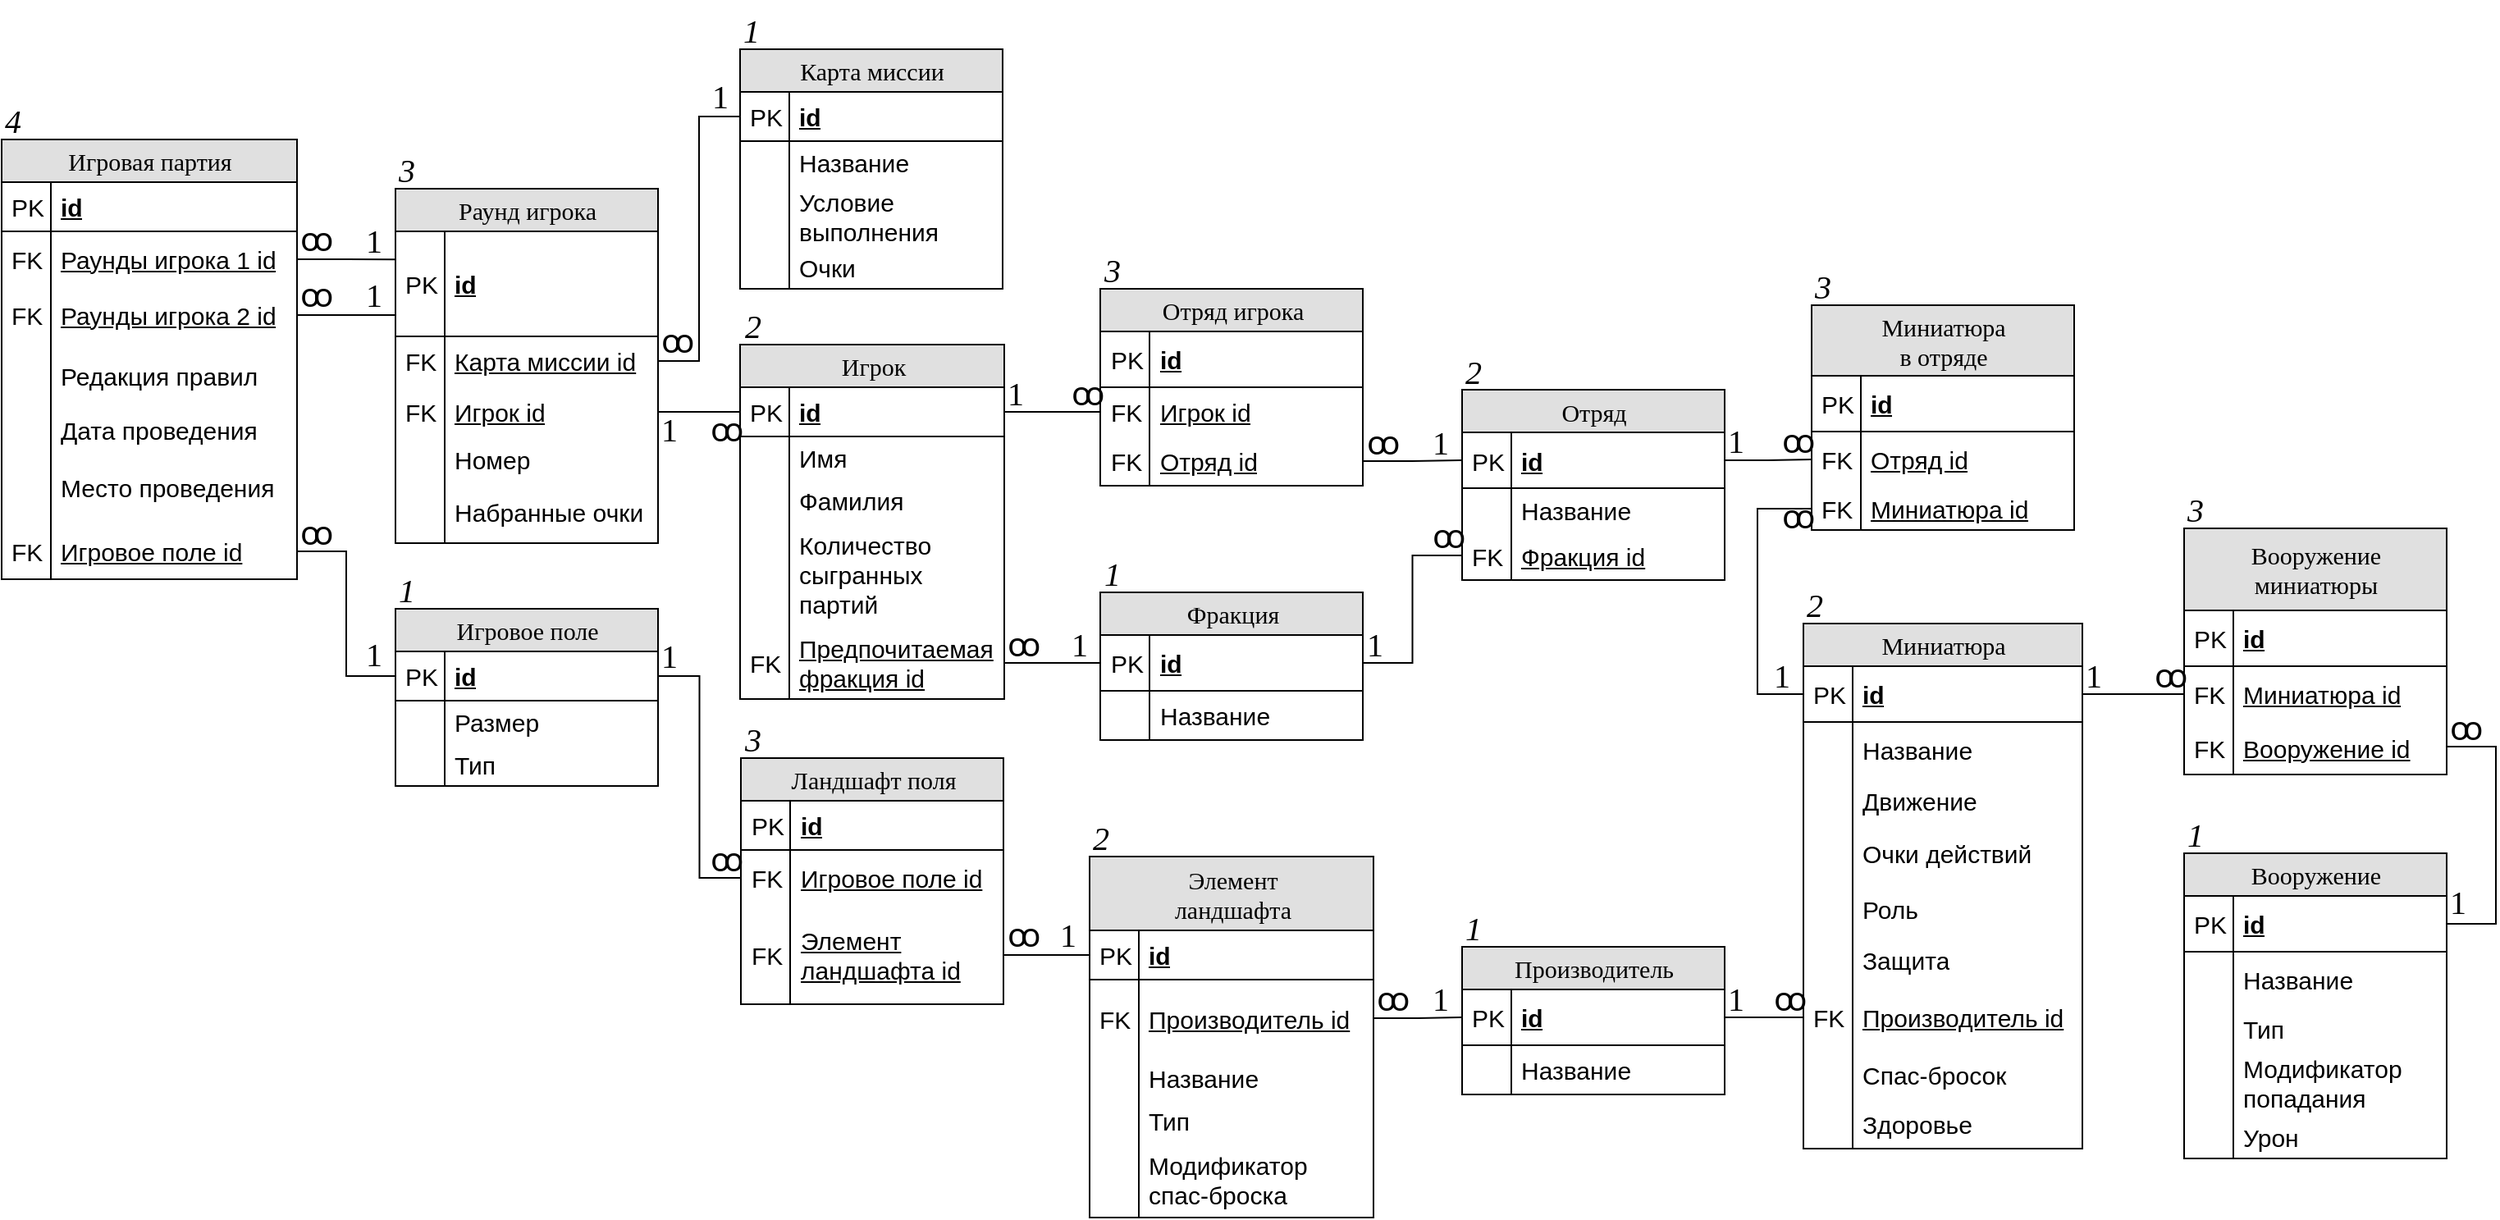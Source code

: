 <mxfile version="21.1.2" type="device">
  <diagram name="Page-1" id="e56a1550-8fbb-45ad-956c-1786394a9013">
    <mxGraphModel dx="909" dy="585" grid="1" gridSize="10" guides="1" tooltips="1" connect="1" arrows="1" fold="1" page="1" pageScale="1" pageWidth="1654" pageHeight="1169" background="none" math="0" shadow="0">
      <root>
        <mxCell id="0" />
        <mxCell id="1" parent="0" />
        <mxCell id="2e49270ec7c68f3f-80" value="Игровая партия" style="swimlane;html=1;fontStyle=0;childLayout=stackLayout;horizontal=1;startSize=26;fillColor=#e0e0e0;horizontalStack=0;resizeParent=1;resizeLast=0;collapsible=1;marginBottom=0;swimlaneFillColor=#ffffff;align=center;rounded=0;shadow=0;comic=0;labelBackgroundColor=none;strokeWidth=1;fontFamily=Verdana;fontSize=15;verticalAlign=middle;" parent="1" vertex="1">
          <mxGeometry x="70" y="235" width="180" height="268" as="geometry" />
        </mxCell>
        <mxCell id="2e49270ec7c68f3f-81" value="id" style="shape=partialRectangle;top=0;left=0;right=0;bottom=1;html=1;align=left;verticalAlign=middle;fillColor=none;spacingLeft=34;spacingRight=4;whiteSpace=wrap;overflow=hidden;rotatable=0;points=[[0,0.5],[1,0.5]];portConstraint=eastwest;dropTarget=0;fontStyle=5;fontSize=15;" parent="2e49270ec7c68f3f-80" vertex="1">
          <mxGeometry y="26" width="180" height="30" as="geometry" />
        </mxCell>
        <mxCell id="2e49270ec7c68f3f-82" value="PK" style="shape=partialRectangle;top=0;left=0;bottom=0;html=1;fillColor=none;align=left;verticalAlign=middle;spacingLeft=4;spacingRight=4;whiteSpace=wrap;overflow=hidden;rotatable=0;points=[];portConstraint=eastwest;part=1;fontSize=15;" parent="2e49270ec7c68f3f-81" vertex="1" connectable="0">
          <mxGeometry width="30" height="30" as="geometry" />
        </mxCell>
        <mxCell id="RC-48kvEYJQA2k4psXhf-3" value="&lt;u&gt;Раунды игрока 1 id&lt;/u&gt;" style="shape=partialRectangle;top=0;left=0;right=0;bottom=0;html=1;align=left;verticalAlign=middle;fillColor=none;spacingLeft=34;spacingRight=4;whiteSpace=wrap;overflow=hidden;rotatable=0;points=[[0,0.5],[1,0.5]];portConstraint=eastwest;dropTarget=0;fontSize=15;" parent="2e49270ec7c68f3f-80" vertex="1">
          <mxGeometry y="56" width="180" height="34" as="geometry" />
        </mxCell>
        <mxCell id="RC-48kvEYJQA2k4psXhf-4" value="FK" style="shape=partialRectangle;top=0;left=0;bottom=0;html=1;fillColor=none;align=left;verticalAlign=middle;spacingLeft=4;spacingRight=4;whiteSpace=wrap;overflow=hidden;rotatable=0;points=[];portConstraint=eastwest;part=1;fontSize=15;" parent="RC-48kvEYJQA2k4psXhf-3" vertex="1" connectable="0">
          <mxGeometry width="30" height="34" as="geometry" />
        </mxCell>
        <mxCell id="RC-48kvEYJQA2k4psXhf-5" value="&lt;u style=&quot;font-size: 15px;&quot;&gt;Раунды игрока 2 id&lt;/u&gt;" style="shape=partialRectangle;top=0;left=0;right=0;bottom=0;html=1;align=left;verticalAlign=middle;fillColor=none;spacingLeft=34;spacingRight=4;whiteSpace=wrap;overflow=hidden;rotatable=0;points=[[0,0.5],[1,0.5]];portConstraint=eastwest;dropTarget=0;fontSize=15;" parent="2e49270ec7c68f3f-80" vertex="1">
          <mxGeometry y="90" width="180" height="34" as="geometry" />
        </mxCell>
        <mxCell id="RC-48kvEYJQA2k4psXhf-6" value="FK" style="shape=partialRectangle;top=0;left=0;bottom=0;html=1;fillColor=none;align=left;verticalAlign=middle;spacingLeft=4;spacingRight=4;whiteSpace=wrap;overflow=hidden;rotatable=0;points=[];portConstraint=eastwest;part=1;fontSize=15;" parent="RC-48kvEYJQA2k4psXhf-5" vertex="1" connectable="0">
          <mxGeometry width="30" height="34" as="geometry" />
        </mxCell>
        <mxCell id="lPeZsb8JoHlgmgQ1QuuW-21" value="Редакция правил" style="shape=partialRectangle;top=0;left=0;right=0;bottom=0;html=1;align=left;verticalAlign=middle;fillColor=none;spacingLeft=34;spacingRight=4;whiteSpace=wrap;overflow=hidden;rotatable=0;points=[[0,0.5],[1,0.5]];portConstraint=eastwest;dropTarget=0;fontSize=15;" parent="2e49270ec7c68f3f-80" vertex="1">
          <mxGeometry y="124" width="180" height="40" as="geometry" />
        </mxCell>
        <mxCell id="lPeZsb8JoHlgmgQ1QuuW-22" value="" style="shape=partialRectangle;top=0;left=0;bottom=0;html=1;fillColor=none;align=left;verticalAlign=middle;spacingLeft=4;spacingRight=4;whiteSpace=wrap;overflow=hidden;rotatable=0;points=[];portConstraint=eastwest;part=1;fontSize=15;" parent="lPeZsb8JoHlgmgQ1QuuW-21" vertex="1" connectable="0">
          <mxGeometry width="30" height="40" as="geometry" />
        </mxCell>
        <mxCell id="2e49270ec7c68f3f-85" value="Дата проведения" style="shape=partialRectangle;top=0;left=0;right=0;bottom=0;html=1;align=left;verticalAlign=middle;fillColor=none;spacingLeft=34;spacingRight=4;whiteSpace=wrap;overflow=hidden;rotatable=0;points=[[0,0.5],[1,0.5]];portConstraint=eastwest;dropTarget=0;fontSize=15;" parent="2e49270ec7c68f3f-80" vertex="1">
          <mxGeometry y="164" width="180" height="26" as="geometry" />
        </mxCell>
        <mxCell id="2e49270ec7c68f3f-86" value="" style="shape=partialRectangle;top=0;left=0;bottom=0;html=1;fillColor=none;align=left;verticalAlign=middle;spacingLeft=4;spacingRight=4;whiteSpace=wrap;overflow=hidden;rotatable=0;points=[];portConstraint=eastwest;part=1;fontSize=15;" parent="2e49270ec7c68f3f-85" vertex="1" connectable="0">
          <mxGeometry width="30" height="26" as="geometry" />
        </mxCell>
        <mxCell id="2e49270ec7c68f3f-87" value="Место проведения" style="shape=partialRectangle;top=0;left=0;right=0;bottom=0;html=1;align=left;verticalAlign=middle;fillColor=none;spacingLeft=34;spacingRight=4;whiteSpace=wrap;overflow=hidden;rotatable=0;points=[[0,0.5],[1,0.5]];portConstraint=eastwest;dropTarget=0;fontSize=15;" parent="2e49270ec7c68f3f-80" vertex="1">
          <mxGeometry y="190" width="180" height="44" as="geometry" />
        </mxCell>
        <mxCell id="2e49270ec7c68f3f-88" value="" style="shape=partialRectangle;top=0;left=0;bottom=0;html=1;fillColor=none;align=left;verticalAlign=middle;spacingLeft=4;spacingRight=4;whiteSpace=wrap;overflow=hidden;rotatable=0;points=[];portConstraint=eastwest;part=1;fontSize=15;" parent="2e49270ec7c68f3f-87" vertex="1" connectable="0">
          <mxGeometry width="30" height="44" as="geometry" />
        </mxCell>
        <mxCell id="lPeZsb8JoHlgmgQ1QuuW-23" value="&lt;u style=&quot;font-size: 15px;&quot;&gt;Игровое поле id&lt;/u&gt;" style="shape=partialRectangle;top=0;left=0;right=0;bottom=0;html=1;align=left;verticalAlign=middle;fillColor=none;spacingLeft=34;spacingRight=4;whiteSpace=wrap;overflow=hidden;rotatable=0;points=[[0,0.5],[1,0.5]];portConstraint=eastwest;dropTarget=0;fontSize=15;" parent="2e49270ec7c68f3f-80" vertex="1">
          <mxGeometry y="234" width="180" height="34" as="geometry" />
        </mxCell>
        <mxCell id="lPeZsb8JoHlgmgQ1QuuW-24" value="FK" style="shape=partialRectangle;top=0;left=0;bottom=0;html=1;fillColor=none;align=left;verticalAlign=middle;spacingLeft=4;spacingRight=4;whiteSpace=wrap;overflow=hidden;rotatable=0;points=[];portConstraint=eastwest;part=1;fontSize=15;" parent="lPeZsb8JoHlgmgQ1QuuW-23" vertex="1" connectable="0">
          <mxGeometry width="30" height="34" as="geometry" />
        </mxCell>
        <mxCell id="lPeZsb8JoHlgmgQ1QuuW-25" value="Игровое поле" style="swimlane;html=1;fontStyle=0;childLayout=stackLayout;horizontal=1;startSize=26;fillColor=#e0e0e0;horizontalStack=0;resizeParent=1;resizeLast=0;collapsible=1;marginBottom=0;swimlaneFillColor=#ffffff;align=center;rounded=0;shadow=0;comic=0;labelBackgroundColor=none;strokeWidth=1;fontFamily=Verdana;fontSize=15;verticalAlign=middle;" parent="1" vertex="1">
          <mxGeometry x="310" y="521" width="160" height="108" as="geometry" />
        </mxCell>
        <mxCell id="lPeZsb8JoHlgmgQ1QuuW-26" value="id" style="shape=partialRectangle;top=0;left=0;right=0;bottom=1;html=1;align=left;verticalAlign=middle;fillColor=none;spacingLeft=34;spacingRight=4;whiteSpace=wrap;overflow=hidden;rotatable=0;points=[[0,0.5],[1,0.5]];portConstraint=eastwest;dropTarget=0;fontStyle=5;fontSize=15;" parent="lPeZsb8JoHlgmgQ1QuuW-25" vertex="1">
          <mxGeometry y="26" width="160" height="30" as="geometry" />
        </mxCell>
        <mxCell id="lPeZsb8JoHlgmgQ1QuuW-27" value="PK" style="shape=partialRectangle;top=0;left=0;bottom=0;html=1;fillColor=none;align=left;verticalAlign=middle;spacingLeft=4;spacingRight=4;whiteSpace=wrap;overflow=hidden;rotatable=0;points=[];portConstraint=eastwest;part=1;fontSize=15;" parent="lPeZsb8JoHlgmgQ1QuuW-26" vertex="1" connectable="0">
          <mxGeometry width="30" height="30" as="geometry" />
        </mxCell>
        <mxCell id="RC-48kvEYJQA2k4psXhf-25" value="Размер" style="shape=partialRectangle;top=0;left=0;right=0;bottom=0;html=1;align=left;verticalAlign=middle;fillColor=none;spacingLeft=34;spacingRight=4;whiteSpace=wrap;overflow=hidden;rotatable=0;points=[[0,0.5],[1,0.5]];portConstraint=eastwest;dropTarget=0;fontSize=15;" parent="lPeZsb8JoHlgmgQ1QuuW-25" vertex="1">
          <mxGeometry y="56" width="160" height="26" as="geometry" />
        </mxCell>
        <mxCell id="RC-48kvEYJQA2k4psXhf-26" value="" style="shape=partialRectangle;top=0;left=0;bottom=0;html=1;fillColor=none;align=left;verticalAlign=middle;spacingLeft=4;spacingRight=4;whiteSpace=wrap;overflow=hidden;rotatable=0;points=[];portConstraint=eastwest;part=1;fontSize=15;" parent="RC-48kvEYJQA2k4psXhf-25" vertex="1" connectable="0">
          <mxGeometry width="30" height="26" as="geometry" />
        </mxCell>
        <mxCell id="Kc_0s8KayZmCGBcSi7in-373" value="Тип" style="shape=partialRectangle;top=0;left=0;right=0;bottom=0;html=1;align=left;verticalAlign=middle;fillColor=none;spacingLeft=34;spacingRight=4;whiteSpace=wrap;overflow=hidden;rotatable=0;points=[[0,0.5],[1,0.5]];portConstraint=eastwest;dropTarget=0;fontSize=15;" parent="lPeZsb8JoHlgmgQ1QuuW-25" vertex="1">
          <mxGeometry y="82" width="160" height="26" as="geometry" />
        </mxCell>
        <mxCell id="Kc_0s8KayZmCGBcSi7in-374" value="" style="shape=partialRectangle;top=0;left=0;bottom=0;html=1;fillColor=none;align=left;verticalAlign=middle;spacingLeft=4;spacingRight=4;whiteSpace=wrap;overflow=hidden;rotatable=0;points=[];portConstraint=eastwest;part=1;fontSize=15;" parent="Kc_0s8KayZmCGBcSi7in-373" vertex="1" connectable="0">
          <mxGeometry width="30" height="26" as="geometry" />
        </mxCell>
        <mxCell id="lPeZsb8JoHlgmgQ1QuuW-40" value="Ландшафт поля" style="swimlane;html=1;fontStyle=0;childLayout=stackLayout;horizontal=1;startSize=26;fillColor=#e0e0e0;horizontalStack=0;resizeParent=1;resizeLast=0;collapsible=1;marginBottom=0;swimlaneFillColor=#ffffff;align=center;rounded=0;shadow=0;comic=0;labelBackgroundColor=none;strokeWidth=1;fontFamily=Verdana;fontSize=15;verticalAlign=middle;" parent="1" vertex="1">
          <mxGeometry x="520.5" y="612" width="160" height="150" as="geometry" />
        </mxCell>
        <mxCell id="lPeZsb8JoHlgmgQ1QuuW-41" value="id" style="shape=partialRectangle;top=0;left=0;right=0;bottom=1;html=1;align=left;verticalAlign=middle;fillColor=none;spacingLeft=34;spacingRight=4;whiteSpace=wrap;overflow=hidden;rotatable=0;points=[[0,0.5],[1,0.5]];portConstraint=eastwest;dropTarget=0;fontStyle=5;fontSize=15;" parent="lPeZsb8JoHlgmgQ1QuuW-40" vertex="1">
          <mxGeometry y="26" width="160" height="30" as="geometry" />
        </mxCell>
        <mxCell id="lPeZsb8JoHlgmgQ1QuuW-42" value="PK" style="shape=partialRectangle;top=0;left=0;bottom=0;html=1;fillColor=none;align=left;verticalAlign=middle;spacingLeft=4;spacingRight=4;whiteSpace=wrap;overflow=hidden;rotatable=0;points=[];portConstraint=eastwest;part=1;fontSize=15;" parent="lPeZsb8JoHlgmgQ1QuuW-41" vertex="1" connectable="0">
          <mxGeometry width="30" height="30" as="geometry" />
        </mxCell>
        <mxCell id="lPeZsb8JoHlgmgQ1QuuW-89" value="&lt;u style=&quot;font-size: 15px;&quot;&gt;Игровое поле id&lt;/u&gt;" style="shape=partialRectangle;top=0;left=0;right=0;bottom=0;html=1;align=left;verticalAlign=middle;fillColor=none;spacingLeft=34;spacingRight=4;whiteSpace=wrap;overflow=hidden;rotatable=0;points=[[0,0.5],[1,0.5]];portConstraint=eastwest;dropTarget=0;fontSize=15;" parent="lPeZsb8JoHlgmgQ1QuuW-40" vertex="1">
          <mxGeometry y="56" width="160" height="34" as="geometry" />
        </mxCell>
        <mxCell id="lPeZsb8JoHlgmgQ1QuuW-90" value="FK" style="shape=partialRectangle;top=0;left=0;bottom=0;html=1;fillColor=none;align=left;verticalAlign=middle;spacingLeft=4;spacingRight=4;whiteSpace=wrap;overflow=hidden;rotatable=0;points=[];portConstraint=eastwest;part=1;fontSize=15;" parent="lPeZsb8JoHlgmgQ1QuuW-89" vertex="1" connectable="0">
          <mxGeometry width="30" height="34" as="geometry" />
        </mxCell>
        <mxCell id="lPeZsb8JoHlgmgQ1QuuW-43" value="&lt;u style=&quot;font-size: 15px;&quot;&gt;Элемент ландшафта id&lt;/u&gt;" style="shape=partialRectangle;top=0;left=0;right=0;bottom=0;html=1;align=left;verticalAlign=middle;fillColor=none;spacingLeft=34;spacingRight=4;whiteSpace=wrap;overflow=hidden;rotatable=0;points=[[0,0.5],[1,0.5]];portConstraint=eastwest;dropTarget=0;fontSize=15;" parent="lPeZsb8JoHlgmgQ1QuuW-40" vertex="1">
          <mxGeometry y="90" width="160" height="60" as="geometry" />
        </mxCell>
        <mxCell id="lPeZsb8JoHlgmgQ1QuuW-44" value="FK" style="shape=partialRectangle;top=0;left=0;bottom=0;html=1;fillColor=none;align=left;verticalAlign=middle;spacingLeft=4;spacingRight=4;whiteSpace=wrap;overflow=hidden;rotatable=0;points=[];portConstraint=eastwest;part=1;fontSize=15;" parent="lPeZsb8JoHlgmgQ1QuuW-43" vertex="1" connectable="0">
          <mxGeometry width="30" height="60" as="geometry" />
        </mxCell>
        <mxCell id="lPeZsb8JoHlgmgQ1QuuW-47" value="Элемент &lt;br&gt;ландшафта" style="swimlane;html=1;fontStyle=0;childLayout=stackLayout;horizontal=1;startSize=45;fillColor=#e0e0e0;horizontalStack=0;resizeParent=1;resizeLast=0;collapsible=1;marginBottom=0;swimlaneFillColor=#ffffff;align=center;rounded=0;shadow=0;comic=0;labelBackgroundColor=none;strokeWidth=1;fontFamily=Verdana;fontSize=15;verticalAlign=middle;" parent="1" vertex="1">
          <mxGeometry x="733" y="672" width="173" height="220" as="geometry" />
        </mxCell>
        <mxCell id="lPeZsb8JoHlgmgQ1QuuW-48" value="id" style="shape=partialRectangle;top=0;left=0;right=0;bottom=1;html=1;align=left;verticalAlign=middle;fillColor=none;spacingLeft=34;spacingRight=4;whiteSpace=wrap;overflow=hidden;rotatable=0;points=[[0,0.5],[1,0.5]];portConstraint=eastwest;dropTarget=0;fontStyle=5;fontSize=15;" parent="lPeZsb8JoHlgmgQ1QuuW-47" vertex="1">
          <mxGeometry y="45" width="173" height="30" as="geometry" />
        </mxCell>
        <mxCell id="lPeZsb8JoHlgmgQ1QuuW-49" value="PK" style="shape=partialRectangle;top=0;left=0;bottom=0;html=1;fillColor=none;align=left;verticalAlign=middle;spacingLeft=4;spacingRight=4;whiteSpace=wrap;overflow=hidden;rotatable=0;points=[];portConstraint=eastwest;part=1;fontSize=15;" parent="lPeZsb8JoHlgmgQ1QuuW-48" vertex="1" connectable="0">
          <mxGeometry width="30" height="30" as="geometry" />
        </mxCell>
        <mxCell id="lPeZsb8JoHlgmgQ1QuuW-58" value="Производитель id" style="shape=partialRectangle;top=0;left=0;right=0;bottom=0;html=1;align=left;verticalAlign=middle;fillColor=none;spacingLeft=34;spacingRight=4;whiteSpace=wrap;overflow=hidden;rotatable=0;points=[[0,0.5],[1,0.5]];portConstraint=eastwest;dropTarget=0;fontSize=15;fontStyle=4" parent="lPeZsb8JoHlgmgQ1QuuW-47" vertex="1">
          <mxGeometry y="75" width="173" height="47" as="geometry" />
        </mxCell>
        <mxCell id="lPeZsb8JoHlgmgQ1QuuW-59" value="FK" style="shape=partialRectangle;top=0;left=0;bottom=0;html=1;fillColor=none;align=left;verticalAlign=middle;spacingLeft=4;spacingRight=4;whiteSpace=wrap;overflow=hidden;rotatable=0;points=[];portConstraint=eastwest;part=1;fontSize=15;" parent="lPeZsb8JoHlgmgQ1QuuW-58" vertex="1" connectable="0">
          <mxGeometry width="30" height="47" as="geometry" />
        </mxCell>
        <mxCell id="lPeZsb8JoHlgmgQ1QuuW-52" value="Название" style="shape=partialRectangle;top=0;left=0;right=0;bottom=0;html=1;align=left;verticalAlign=middle;fillColor=none;spacingLeft=34;spacingRight=4;whiteSpace=wrap;overflow=hidden;rotatable=0;points=[[0,0.5],[1,0.5]];portConstraint=eastwest;dropTarget=0;fontSize=15;" parent="lPeZsb8JoHlgmgQ1QuuW-47" vertex="1">
          <mxGeometry y="122" width="173" height="26" as="geometry" />
        </mxCell>
        <mxCell id="lPeZsb8JoHlgmgQ1QuuW-53" value="" style="shape=partialRectangle;top=0;left=0;bottom=0;html=1;fillColor=none;align=left;verticalAlign=middle;spacingLeft=4;spacingRight=4;whiteSpace=wrap;overflow=hidden;rotatable=0;points=[];portConstraint=eastwest;part=1;fontSize=15;" parent="lPeZsb8JoHlgmgQ1QuuW-52" vertex="1" connectable="0">
          <mxGeometry width="30" height="26" as="geometry" />
        </mxCell>
        <mxCell id="Kc_0s8KayZmCGBcSi7in-392" value="Тип" style="shape=partialRectangle;top=0;left=0;right=0;bottom=0;html=1;align=left;verticalAlign=middle;fillColor=none;spacingLeft=34;spacingRight=4;whiteSpace=wrap;overflow=hidden;rotatable=0;points=[[0,0.5],[1,0.5]];portConstraint=eastwest;dropTarget=0;fontSize=15;" parent="lPeZsb8JoHlgmgQ1QuuW-47" vertex="1">
          <mxGeometry y="148" width="173" height="26" as="geometry" />
        </mxCell>
        <mxCell id="Kc_0s8KayZmCGBcSi7in-393" value="" style="shape=partialRectangle;top=0;left=0;bottom=0;html=1;fillColor=none;align=left;verticalAlign=middle;spacingLeft=4;spacingRight=4;whiteSpace=wrap;overflow=hidden;rotatable=0;points=[];portConstraint=eastwest;part=1;fontSize=15;" parent="Kc_0s8KayZmCGBcSi7in-392" vertex="1" connectable="0">
          <mxGeometry width="30" height="26" as="geometry" />
        </mxCell>
        <mxCell id="lPeZsb8JoHlgmgQ1QuuW-62" value="Модификатор спас-броска" style="shape=partialRectangle;top=0;left=0;right=0;bottom=0;html=1;align=left;verticalAlign=middle;fillColor=none;spacingLeft=34;spacingRight=4;whiteSpace=wrap;overflow=hidden;rotatable=0;points=[[0,0.5],[1,0.5]];portConstraint=eastwest;dropTarget=0;fontSize=15;" parent="lPeZsb8JoHlgmgQ1QuuW-47" vertex="1">
          <mxGeometry y="174" width="173" height="46" as="geometry" />
        </mxCell>
        <mxCell id="lPeZsb8JoHlgmgQ1QuuW-63" value="" style="shape=partialRectangle;top=0;left=0;bottom=0;html=1;fillColor=none;align=left;verticalAlign=middle;spacingLeft=4;spacingRight=4;whiteSpace=wrap;overflow=hidden;rotatable=0;points=[];portConstraint=eastwest;part=1;fontSize=15;" parent="lPeZsb8JoHlgmgQ1QuuW-62" vertex="1" connectable="0">
          <mxGeometry width="30" height="46.0" as="geometry" />
        </mxCell>
        <mxCell id="lPeZsb8JoHlgmgQ1QuuW-77" value="Отряд" style="swimlane;html=1;fontStyle=0;childLayout=stackLayout;horizontal=1;startSize=26;fillColor=#e0e0e0;horizontalStack=0;resizeParent=1;resizeLast=0;collapsible=1;marginBottom=0;swimlaneFillColor=#ffffff;align=center;rounded=0;shadow=0;comic=0;labelBackgroundColor=none;strokeWidth=1;fontFamily=Verdana;fontSize=15;verticalAlign=middle;" parent="1" vertex="1">
          <mxGeometry x="960" y="387.5" width="160" height="116" as="geometry" />
        </mxCell>
        <mxCell id="lPeZsb8JoHlgmgQ1QuuW-78" value="id" style="shape=partialRectangle;top=0;left=0;right=0;bottom=1;html=1;align=left;verticalAlign=middle;fillColor=none;spacingLeft=34;spacingRight=4;whiteSpace=wrap;overflow=hidden;rotatable=0;points=[[0,0.5],[1,0.5]];portConstraint=eastwest;dropTarget=0;fontStyle=5;fontSize=15;" parent="lPeZsb8JoHlgmgQ1QuuW-77" vertex="1">
          <mxGeometry y="26" width="160" height="34" as="geometry" />
        </mxCell>
        <mxCell id="lPeZsb8JoHlgmgQ1QuuW-79" value="PK" style="shape=partialRectangle;top=0;left=0;bottom=0;html=1;fillColor=none;align=left;verticalAlign=middle;spacingLeft=4;spacingRight=4;whiteSpace=wrap;overflow=hidden;rotatable=0;points=[];portConstraint=eastwest;part=1;fontSize=15;" parent="lPeZsb8JoHlgmgQ1QuuW-78" vertex="1" connectable="0">
          <mxGeometry width="30" height="34" as="geometry" />
        </mxCell>
        <mxCell id="lPeZsb8JoHlgmgQ1QuuW-82" value="Название" style="shape=partialRectangle;top=0;left=0;right=0;bottom=0;html=1;align=left;verticalAlign=middle;fillColor=none;spacingLeft=34;spacingRight=4;whiteSpace=wrap;overflow=hidden;rotatable=0;points=[[0,0.5],[1,0.5]];portConstraint=eastwest;dropTarget=0;fontSize=15;" parent="lPeZsb8JoHlgmgQ1QuuW-77" vertex="1">
          <mxGeometry y="60" width="160" height="26" as="geometry" />
        </mxCell>
        <mxCell id="lPeZsb8JoHlgmgQ1QuuW-83" value="" style="shape=partialRectangle;top=0;left=0;bottom=0;html=1;fillColor=none;align=left;verticalAlign=middle;spacingLeft=4;spacingRight=4;whiteSpace=wrap;overflow=hidden;rotatable=0;points=[];portConstraint=eastwest;part=1;fontSize=15;" parent="lPeZsb8JoHlgmgQ1QuuW-82" vertex="1" connectable="0">
          <mxGeometry width="30" height="26" as="geometry" />
        </mxCell>
        <mxCell id="IKYWwKwSxvXB-Ix7NZmr-1" value="&lt;u&gt;Фракция id&lt;/u&gt;" style="shape=partialRectangle;top=0;left=0;right=0;bottom=0;html=1;align=left;verticalAlign=middle;fillColor=none;spacingLeft=34;spacingRight=4;whiteSpace=wrap;overflow=hidden;rotatable=0;points=[[0,0.5],[1,0.5]];portConstraint=eastwest;dropTarget=0;fontSize=15;" parent="lPeZsb8JoHlgmgQ1QuuW-77" vertex="1">
          <mxGeometry y="86" width="160" height="30" as="geometry" />
        </mxCell>
        <mxCell id="IKYWwKwSxvXB-Ix7NZmr-2" value="FK" style="shape=partialRectangle;top=0;left=0;bottom=0;html=1;fillColor=none;align=left;verticalAlign=middle;spacingLeft=4;spacingRight=4;whiteSpace=wrap;overflow=hidden;rotatable=0;points=[];portConstraint=eastwest;part=1;fontSize=15;" parent="IKYWwKwSxvXB-Ix7NZmr-1" vertex="1" connectable="0">
          <mxGeometry width="30" height="30.0" as="geometry" />
        </mxCell>
        <mxCell id="lPeZsb8JoHlgmgQ1QuuW-96" value="Игрок" style="swimlane;html=1;fontStyle=0;childLayout=stackLayout;horizontal=1;startSize=26;fillColor=#e0e0e0;horizontalStack=0;resizeParent=1;resizeLast=0;collapsible=1;marginBottom=0;swimlaneFillColor=#ffffff;align=center;rounded=0;shadow=0;comic=0;labelBackgroundColor=none;strokeWidth=1;fontFamily=Verdana;fontSize=15;verticalAlign=middle;" parent="1" vertex="1">
          <mxGeometry x="520" y="360" width="161" height="216" as="geometry" />
        </mxCell>
        <mxCell id="lPeZsb8JoHlgmgQ1QuuW-97" value="id" style="shape=partialRectangle;top=0;left=0;right=0;bottom=1;html=1;align=left;verticalAlign=middle;fillColor=none;spacingLeft=34;spacingRight=4;whiteSpace=wrap;overflow=hidden;rotatable=0;points=[[0,0.5],[1,0.5]];portConstraint=eastwest;dropTarget=0;fontStyle=5;fontSize=15;" parent="lPeZsb8JoHlgmgQ1QuuW-96" vertex="1">
          <mxGeometry y="26" width="161" height="30" as="geometry" />
        </mxCell>
        <mxCell id="lPeZsb8JoHlgmgQ1QuuW-98" value="PK" style="shape=partialRectangle;top=0;left=0;bottom=0;html=1;fillColor=none;align=left;verticalAlign=middle;spacingLeft=4;spacingRight=4;whiteSpace=wrap;overflow=hidden;rotatable=0;points=[];portConstraint=eastwest;part=1;fontSize=15;" parent="lPeZsb8JoHlgmgQ1QuuW-97" vertex="1" connectable="0">
          <mxGeometry width="30" height="30" as="geometry" />
        </mxCell>
        <mxCell id="lPeZsb8JoHlgmgQ1QuuW-101" value="Имя" style="shape=partialRectangle;top=0;left=0;right=0;bottom=0;html=1;align=left;verticalAlign=middle;fillColor=none;spacingLeft=34;spacingRight=4;whiteSpace=wrap;overflow=hidden;rotatable=0;points=[[0,0.5],[1,0.5]];portConstraint=eastwest;dropTarget=0;fontSize=15;" parent="lPeZsb8JoHlgmgQ1QuuW-96" vertex="1">
          <mxGeometry y="56" width="161" height="26" as="geometry" />
        </mxCell>
        <mxCell id="lPeZsb8JoHlgmgQ1QuuW-102" value="" style="shape=partialRectangle;top=0;left=0;bottom=0;html=1;fillColor=none;align=left;verticalAlign=middle;spacingLeft=4;spacingRight=4;whiteSpace=wrap;overflow=hidden;rotatable=0;points=[];portConstraint=eastwest;part=1;fontSize=15;" parent="lPeZsb8JoHlgmgQ1QuuW-101" vertex="1" connectable="0">
          <mxGeometry width="30" height="26" as="geometry" />
        </mxCell>
        <mxCell id="lPeZsb8JoHlgmgQ1QuuW-103" value="Фамилия" style="shape=partialRectangle;top=0;left=0;right=0;bottom=0;html=1;align=left;verticalAlign=middle;fillColor=none;spacingLeft=34;spacingRight=4;whiteSpace=wrap;overflow=hidden;rotatable=0;points=[[0,0.5],[1,0.5]];portConstraint=eastwest;dropTarget=0;fontSize=15;" parent="lPeZsb8JoHlgmgQ1QuuW-96" vertex="1">
          <mxGeometry y="82" width="161" height="26" as="geometry" />
        </mxCell>
        <mxCell id="lPeZsb8JoHlgmgQ1QuuW-104" value="" style="shape=partialRectangle;top=0;left=0;bottom=0;html=1;fillColor=none;align=left;verticalAlign=middle;spacingLeft=4;spacingRight=4;whiteSpace=wrap;overflow=hidden;rotatable=0;points=[];portConstraint=eastwest;part=1;fontSize=15;" parent="lPeZsb8JoHlgmgQ1QuuW-103" vertex="1" connectable="0">
          <mxGeometry width="30" height="26" as="geometry" />
        </mxCell>
        <mxCell id="lPeZsb8JoHlgmgQ1QuuW-107" value="Количество сыгранных партий" style="shape=partialRectangle;top=0;left=0;right=0;bottom=0;html=1;align=left;verticalAlign=middle;fillColor=none;spacingLeft=34;spacingRight=4;whiteSpace=wrap;overflow=hidden;rotatable=0;points=[[0,0.5],[1,0.5]];portConstraint=eastwest;dropTarget=0;fontSize=15;" parent="lPeZsb8JoHlgmgQ1QuuW-96" vertex="1">
          <mxGeometry y="108" width="161" height="64" as="geometry" />
        </mxCell>
        <mxCell id="lPeZsb8JoHlgmgQ1QuuW-108" value="" style="shape=partialRectangle;top=0;left=0;bottom=0;html=1;fillColor=none;align=left;verticalAlign=middle;spacingLeft=4;spacingRight=4;whiteSpace=wrap;overflow=hidden;rotatable=0;points=[];portConstraint=eastwest;part=1;fontSize=15;" parent="lPeZsb8JoHlgmgQ1QuuW-107" vertex="1" connectable="0">
          <mxGeometry width="30" height="64" as="geometry" />
        </mxCell>
        <mxCell id="lPeZsb8JoHlgmgQ1QuuW-105" value="&lt;u&gt;Предпочитаемая фракция id&lt;/u&gt;" style="shape=partialRectangle;top=0;left=0;right=0;bottom=0;html=1;align=left;verticalAlign=middle;fillColor=none;spacingLeft=34;spacingRight=4;whiteSpace=wrap;overflow=hidden;rotatable=0;points=[[0,0.5],[1,0.5]];portConstraint=eastwest;dropTarget=0;fontSize=15;" parent="lPeZsb8JoHlgmgQ1QuuW-96" vertex="1">
          <mxGeometry y="172" width="161" height="44" as="geometry" />
        </mxCell>
        <mxCell id="lPeZsb8JoHlgmgQ1QuuW-106" value="FK" style="shape=partialRectangle;top=0;left=0;bottom=0;html=1;fillColor=none;align=left;verticalAlign=middle;spacingLeft=4;spacingRight=4;whiteSpace=wrap;overflow=hidden;rotatable=0;points=[];portConstraint=eastwest;part=1;fontSize=15;" parent="lPeZsb8JoHlgmgQ1QuuW-105" vertex="1" connectable="0">
          <mxGeometry width="30" height="44" as="geometry" />
        </mxCell>
        <mxCell id="lPeZsb8JoHlgmgQ1QuuW-158" value="Карта миссии" style="swimlane;html=1;fontStyle=0;childLayout=stackLayout;horizontal=1;startSize=26;fillColor=#e0e0e0;horizontalStack=0;resizeParent=1;resizeLast=0;collapsible=1;marginBottom=0;swimlaneFillColor=#ffffff;align=center;rounded=0;shadow=0;comic=0;labelBackgroundColor=none;strokeWidth=1;fontFamily=Verdana;fontSize=15;verticalAlign=middle;" parent="1" vertex="1">
          <mxGeometry x="520" y="180" width="160" height="146" as="geometry" />
        </mxCell>
        <mxCell id="lPeZsb8JoHlgmgQ1QuuW-159" value="id" style="shape=partialRectangle;top=0;left=0;right=0;bottom=1;html=1;align=left;verticalAlign=middle;fillColor=none;spacingLeft=34;spacingRight=4;whiteSpace=wrap;overflow=hidden;rotatable=0;points=[[0,0.5],[1,0.5]];portConstraint=eastwest;dropTarget=0;fontStyle=5;fontSize=15;" parent="lPeZsb8JoHlgmgQ1QuuW-158" vertex="1">
          <mxGeometry y="26" width="160" height="30" as="geometry" />
        </mxCell>
        <mxCell id="lPeZsb8JoHlgmgQ1QuuW-160" value="PK" style="shape=partialRectangle;top=0;left=0;bottom=0;html=1;fillColor=none;align=left;verticalAlign=middle;spacingLeft=4;spacingRight=4;whiteSpace=wrap;overflow=hidden;rotatable=0;points=[];portConstraint=eastwest;part=1;fontSize=15;" parent="lPeZsb8JoHlgmgQ1QuuW-159" vertex="1" connectable="0">
          <mxGeometry width="30" height="30" as="geometry" />
        </mxCell>
        <mxCell id="lPeZsb8JoHlgmgQ1QuuW-163" value="Название" style="shape=partialRectangle;top=0;left=0;right=0;bottom=0;html=1;align=left;verticalAlign=middle;fillColor=none;spacingLeft=34;spacingRight=4;whiteSpace=wrap;overflow=hidden;rotatable=0;points=[[0,0.5],[1,0.5]];portConstraint=eastwest;dropTarget=0;fontSize=15;" parent="lPeZsb8JoHlgmgQ1QuuW-158" vertex="1">
          <mxGeometry y="56" width="160" height="26" as="geometry" />
        </mxCell>
        <mxCell id="lPeZsb8JoHlgmgQ1QuuW-164" value="" style="shape=partialRectangle;top=0;left=0;bottom=0;html=1;fillColor=none;align=left;verticalAlign=middle;spacingLeft=4;spacingRight=4;whiteSpace=wrap;overflow=hidden;rotatable=0;points=[];portConstraint=eastwest;part=1;fontSize=15;" parent="lPeZsb8JoHlgmgQ1QuuW-163" vertex="1" connectable="0">
          <mxGeometry width="30" height="26" as="geometry" />
        </mxCell>
        <mxCell id="lPeZsb8JoHlgmgQ1QuuW-190" value="Условие выполнения" style="shape=partialRectangle;top=0;left=0;right=0;bottom=0;html=1;align=left;verticalAlign=middle;fillColor=none;spacingLeft=34;spacingRight=4;whiteSpace=wrap;overflow=hidden;rotatable=0;points=[[0,0.5],[1,0.5]];portConstraint=eastwest;dropTarget=0;fontSize=15;" parent="lPeZsb8JoHlgmgQ1QuuW-158" vertex="1">
          <mxGeometry y="82" width="160" height="38" as="geometry" />
        </mxCell>
        <mxCell id="lPeZsb8JoHlgmgQ1QuuW-191" value="" style="shape=partialRectangle;top=0;left=0;bottom=0;html=1;fillColor=none;align=left;verticalAlign=middle;spacingLeft=4;spacingRight=4;whiteSpace=wrap;overflow=hidden;rotatable=0;points=[];portConstraint=eastwest;part=1;fontSize=15;" parent="lPeZsb8JoHlgmgQ1QuuW-190" vertex="1" connectable="0">
          <mxGeometry width="30" height="38" as="geometry" />
        </mxCell>
        <mxCell id="lPeZsb8JoHlgmgQ1QuuW-192" value="Очки" style="shape=partialRectangle;top=0;left=0;right=0;bottom=0;html=1;align=left;verticalAlign=middle;fillColor=none;spacingLeft=34;spacingRight=4;whiteSpace=wrap;overflow=hidden;rotatable=0;points=[[0,0.5],[1,0.5]];portConstraint=eastwest;dropTarget=0;fontSize=15;" parent="lPeZsb8JoHlgmgQ1QuuW-158" vertex="1">
          <mxGeometry y="120" width="160" height="26" as="geometry" />
        </mxCell>
        <mxCell id="lPeZsb8JoHlgmgQ1QuuW-193" value="" style="shape=partialRectangle;top=0;left=0;bottom=0;html=1;fillColor=none;align=left;verticalAlign=middle;spacingLeft=4;spacingRight=4;whiteSpace=wrap;overflow=hidden;rotatable=0;points=[];portConstraint=eastwest;part=1;fontSize=15;" parent="lPeZsb8JoHlgmgQ1QuuW-192" vertex="1" connectable="0">
          <mxGeometry width="30" height="26" as="geometry" />
        </mxCell>
        <mxCell id="lPeZsb8JoHlgmgQ1QuuW-167" value="Раунд игрока" style="swimlane;html=1;fontStyle=0;childLayout=stackLayout;horizontal=1;startSize=26;fillColor=#e0e0e0;horizontalStack=0;resizeParent=1;resizeLast=0;collapsible=1;marginBottom=0;swimlaneFillColor=#ffffff;align=center;rounded=0;shadow=0;comic=0;labelBackgroundColor=none;strokeWidth=1;fontFamily=Verdana;fontSize=15;verticalAlign=middle;" parent="1" vertex="1">
          <mxGeometry x="310" y="265" width="160" height="216" as="geometry" />
        </mxCell>
        <mxCell id="lPeZsb8JoHlgmgQ1QuuW-168" value="id" style="shape=partialRectangle;top=0;left=0;right=0;bottom=1;html=1;align=left;verticalAlign=middle;fillColor=none;spacingLeft=34;spacingRight=4;whiteSpace=wrap;overflow=hidden;rotatable=0;points=[[0,0.5],[1,0.5]];portConstraint=eastwest;dropTarget=0;fontStyle=5;fontSize=15;" parent="lPeZsb8JoHlgmgQ1QuuW-167" vertex="1">
          <mxGeometry y="26" width="160" height="64" as="geometry" />
        </mxCell>
        <mxCell id="lPeZsb8JoHlgmgQ1QuuW-169" value="PK" style="shape=partialRectangle;top=0;left=0;bottom=0;html=1;fillColor=none;align=left;verticalAlign=middle;spacingLeft=4;spacingRight=4;whiteSpace=wrap;overflow=hidden;rotatable=0;points=[];portConstraint=eastwest;part=1;fontSize=15;" parent="lPeZsb8JoHlgmgQ1QuuW-168" vertex="1" connectable="0">
          <mxGeometry width="30" height="64" as="geometry" />
        </mxCell>
        <mxCell id="RC-48kvEYJQA2k4psXhf-1" value="Карта миссии id" style="shape=partialRectangle;top=0;left=0;right=0;bottom=0;html=1;align=left;verticalAlign=middle;fillColor=none;spacingLeft=34;spacingRight=4;whiteSpace=wrap;overflow=hidden;rotatable=0;points=[[0,0.5],[1,0.5]];portConstraint=eastwest;dropTarget=0;fontSize=15;fontStyle=4" parent="lPeZsb8JoHlgmgQ1QuuW-167" vertex="1">
          <mxGeometry y="90" width="160" height="30" as="geometry" />
        </mxCell>
        <mxCell id="RC-48kvEYJQA2k4psXhf-2" value="FK" style="shape=partialRectangle;top=0;left=0;bottom=0;html=1;fillColor=none;align=left;verticalAlign=middle;spacingLeft=4;spacingRight=4;whiteSpace=wrap;overflow=hidden;rotatable=0;points=[];portConstraint=eastwest;part=1;fontSize=15;" parent="RC-48kvEYJQA2k4psXhf-1" vertex="1" connectable="0">
          <mxGeometry width="30" height="30.0" as="geometry" />
        </mxCell>
        <mxCell id="lPeZsb8JoHlgmgQ1QuuW-170" value="Игрок id" style="shape=partialRectangle;top=0;left=0;right=0;bottom=0;html=1;align=left;verticalAlign=middle;fillColor=none;spacingLeft=34;spacingRight=4;whiteSpace=wrap;overflow=hidden;rotatable=0;points=[[0,0.5],[1,0.5]];portConstraint=eastwest;dropTarget=0;fontSize=15;fontStyle=4" parent="lPeZsb8JoHlgmgQ1QuuW-167" vertex="1">
          <mxGeometry y="120" width="160" height="32" as="geometry" />
        </mxCell>
        <mxCell id="lPeZsb8JoHlgmgQ1QuuW-171" value="FK" style="shape=partialRectangle;top=0;left=0;bottom=0;html=1;fillColor=none;align=left;verticalAlign=middle;spacingLeft=4;spacingRight=4;whiteSpace=wrap;overflow=hidden;rotatable=0;points=[];portConstraint=eastwest;part=1;fontSize=15;" parent="lPeZsb8JoHlgmgQ1QuuW-170" vertex="1" connectable="0">
          <mxGeometry width="30" height="32" as="geometry" />
        </mxCell>
        <mxCell id="RC-48kvEYJQA2k4psXhf-13" value="Номер" style="shape=partialRectangle;top=0;left=0;right=0;bottom=0;html=1;align=left;verticalAlign=middle;fillColor=none;spacingLeft=34;spacingRight=4;whiteSpace=wrap;overflow=hidden;rotatable=0;points=[[0,0.5],[1,0.5]];portConstraint=eastwest;dropTarget=0;fontSize=15;" parent="lPeZsb8JoHlgmgQ1QuuW-167" vertex="1">
          <mxGeometry y="152" width="160" height="26" as="geometry" />
        </mxCell>
        <mxCell id="RC-48kvEYJQA2k4psXhf-14" value="" style="shape=partialRectangle;top=0;left=0;bottom=0;html=1;fillColor=none;align=left;verticalAlign=middle;spacingLeft=4;spacingRight=4;whiteSpace=wrap;overflow=hidden;rotatable=0;points=[];portConstraint=eastwest;part=1;fontSize=15;" parent="RC-48kvEYJQA2k4psXhf-13" vertex="1" connectable="0">
          <mxGeometry width="30" height="26" as="geometry" />
        </mxCell>
        <mxCell id="RC-48kvEYJQA2k4psXhf-15" value="Набранные очки" style="shape=partialRectangle;top=0;left=0;right=0;bottom=0;html=1;align=left;verticalAlign=middle;fillColor=none;spacingLeft=34;spacingRight=4;whiteSpace=wrap;overflow=hidden;rotatable=0;points=[[0,0.5],[1,0.5]];portConstraint=eastwest;dropTarget=0;fontSize=15;" parent="lPeZsb8JoHlgmgQ1QuuW-167" vertex="1">
          <mxGeometry y="178" width="160" height="38" as="geometry" />
        </mxCell>
        <mxCell id="RC-48kvEYJQA2k4psXhf-16" value="" style="shape=partialRectangle;top=0;left=0;bottom=0;html=1;fillColor=none;align=left;verticalAlign=middle;spacingLeft=4;spacingRight=4;whiteSpace=wrap;overflow=hidden;rotatable=0;points=[];portConstraint=eastwest;part=1;fontSize=15;" parent="RC-48kvEYJQA2k4psXhf-15" vertex="1" connectable="0">
          <mxGeometry width="30" height="38" as="geometry" />
        </mxCell>
        <mxCell id="lPeZsb8JoHlgmgQ1QuuW-197" value="Миниатюра &lt;br&gt;в отряде" style="swimlane;html=1;fontStyle=0;childLayout=stackLayout;horizontal=1;startSize=43;fillColor=#e0e0e0;horizontalStack=0;resizeParent=1;resizeLast=0;collapsible=1;marginBottom=0;swimlaneFillColor=#ffffff;align=center;rounded=0;shadow=0;comic=0;labelBackgroundColor=none;strokeWidth=1;fontFamily=Verdana;fontSize=15;verticalAlign=middle;" parent="1" vertex="1">
          <mxGeometry x="1173" y="336" width="160" height="137" as="geometry" />
        </mxCell>
        <mxCell id="lPeZsb8JoHlgmgQ1QuuW-198" value="id" style="shape=partialRectangle;top=0;left=0;right=0;bottom=1;html=1;align=left;verticalAlign=middle;fillColor=none;spacingLeft=34;spacingRight=4;whiteSpace=wrap;overflow=hidden;rotatable=0;points=[[0,0.5],[1,0.5]];portConstraint=eastwest;dropTarget=0;fontStyle=5;fontSize=15;" parent="lPeZsb8JoHlgmgQ1QuuW-197" vertex="1">
          <mxGeometry y="43" width="160" height="34" as="geometry" />
        </mxCell>
        <mxCell id="lPeZsb8JoHlgmgQ1QuuW-199" value="PK" style="shape=partialRectangle;top=0;left=0;bottom=0;html=1;fillColor=none;align=left;verticalAlign=middle;spacingLeft=4;spacingRight=4;whiteSpace=wrap;overflow=hidden;rotatable=0;points=[];portConstraint=eastwest;part=1;fontSize=15;" parent="lPeZsb8JoHlgmgQ1QuuW-198" vertex="1" connectable="0">
          <mxGeometry width="30" height="34" as="geometry" />
        </mxCell>
        <mxCell id="lPeZsb8JoHlgmgQ1QuuW-200" value="&lt;u style=&quot;font-size: 15px;&quot;&gt;Отряд id&lt;/u&gt;" style="shape=partialRectangle;top=0;left=0;right=0;bottom=0;html=1;align=left;verticalAlign=middle;fillColor=none;spacingLeft=34;spacingRight=4;whiteSpace=wrap;overflow=hidden;rotatable=0;points=[[0,0.5],[1,0.5]];portConstraint=eastwest;dropTarget=0;fontSize=15;" parent="lPeZsb8JoHlgmgQ1QuuW-197" vertex="1">
          <mxGeometry y="77" width="160" height="34" as="geometry" />
        </mxCell>
        <mxCell id="lPeZsb8JoHlgmgQ1QuuW-201" value="FK" style="shape=partialRectangle;top=0;left=0;bottom=0;html=1;fillColor=none;align=left;verticalAlign=middle;spacingLeft=4;spacingRight=4;whiteSpace=wrap;overflow=hidden;rotatable=0;points=[];portConstraint=eastwest;part=1;fontSize=15;" parent="lPeZsb8JoHlgmgQ1QuuW-200" vertex="1" connectable="0">
          <mxGeometry width="30" height="34" as="geometry" />
        </mxCell>
        <mxCell id="lPeZsb8JoHlgmgQ1QuuW-202" value="&lt;u style=&quot;font-size: 15px;&quot;&gt;Миниатюра id&lt;/u&gt;" style="shape=partialRectangle;top=0;left=0;right=0;bottom=0;html=1;align=left;verticalAlign=middle;fillColor=none;spacingLeft=34;spacingRight=4;whiteSpace=wrap;overflow=hidden;rotatable=0;points=[[0,0.5],[1,0.5]];portConstraint=eastwest;dropTarget=0;fontSize=15;" parent="lPeZsb8JoHlgmgQ1QuuW-197" vertex="1">
          <mxGeometry y="111" width="160" height="26" as="geometry" />
        </mxCell>
        <mxCell id="lPeZsb8JoHlgmgQ1QuuW-203" value="FK" style="shape=partialRectangle;top=0;left=0;bottom=0;html=1;fillColor=none;align=left;verticalAlign=middle;spacingLeft=4;spacingRight=4;whiteSpace=wrap;overflow=hidden;rotatable=0;points=[];portConstraint=eastwest;part=1;fontSize=15;" parent="lPeZsb8JoHlgmgQ1QuuW-202" vertex="1" connectable="0">
          <mxGeometry width="30" height="26" as="geometry" />
        </mxCell>
        <mxCell id="lPeZsb8JoHlgmgQ1QuuW-204" value="Миниатюра" style="swimlane;html=1;fontStyle=0;childLayout=stackLayout;horizontal=1;startSize=26;fillColor=#e0e0e0;horizontalStack=0;resizeParent=1;resizeLast=0;collapsible=1;marginBottom=0;swimlaneFillColor=#ffffff;align=center;rounded=0;shadow=0;comic=0;labelBackgroundColor=none;strokeWidth=1;fontFamily=Verdana;fontSize=15;verticalAlign=middle;" parent="1" vertex="1">
          <mxGeometry x="1168" y="530" width="170" height="320" as="geometry" />
        </mxCell>
        <mxCell id="lPeZsb8JoHlgmgQ1QuuW-205" value="id" style="shape=partialRectangle;top=0;left=0;right=0;bottom=1;html=1;align=left;verticalAlign=middle;fillColor=none;spacingLeft=34;spacingRight=4;whiteSpace=wrap;overflow=hidden;rotatable=0;points=[[0,0.5],[1,0.5]];portConstraint=eastwest;dropTarget=0;fontStyle=5;fontSize=15;" parent="lPeZsb8JoHlgmgQ1QuuW-204" vertex="1">
          <mxGeometry y="26" width="170" height="34" as="geometry" />
        </mxCell>
        <mxCell id="lPeZsb8JoHlgmgQ1QuuW-206" value="PK" style="shape=partialRectangle;top=0;left=0;bottom=0;html=1;fillColor=none;align=left;verticalAlign=middle;spacingLeft=4;spacingRight=4;whiteSpace=wrap;overflow=hidden;rotatable=0;points=[];portConstraint=eastwest;part=1;fontSize=15;" parent="lPeZsb8JoHlgmgQ1QuuW-205" vertex="1" connectable="0">
          <mxGeometry width="30" height="34" as="geometry" />
        </mxCell>
        <mxCell id="lPeZsb8JoHlgmgQ1QuuW-207" value="&lt;span style=&quot;font-size: 15px;&quot;&gt;Название&lt;/span&gt;" style="shape=partialRectangle;top=0;left=0;right=0;bottom=0;html=1;align=left;verticalAlign=middle;fillColor=none;spacingLeft=34;spacingRight=4;whiteSpace=wrap;overflow=hidden;rotatable=0;points=[[0,0.5],[1,0.5]];portConstraint=eastwest;dropTarget=0;fontSize=15;" parent="lPeZsb8JoHlgmgQ1QuuW-204" vertex="1">
          <mxGeometry y="60" width="170" height="34" as="geometry" />
        </mxCell>
        <mxCell id="lPeZsb8JoHlgmgQ1QuuW-208" value="" style="shape=partialRectangle;top=0;left=0;bottom=0;html=1;fillColor=none;align=left;verticalAlign=middle;spacingLeft=4;spacingRight=4;whiteSpace=wrap;overflow=hidden;rotatable=0;points=[];portConstraint=eastwest;part=1;fontSize=15;" parent="lPeZsb8JoHlgmgQ1QuuW-207" vertex="1" connectable="0">
          <mxGeometry width="30" height="34" as="geometry" />
        </mxCell>
        <mxCell id="lPeZsb8JoHlgmgQ1QuuW-220" value="&lt;span style=&quot;font-size: 15px;&quot;&gt;Движение&lt;/span&gt;" style="shape=partialRectangle;top=0;left=0;right=0;bottom=0;html=1;align=left;verticalAlign=middle;fillColor=none;spacingLeft=34;spacingRight=4;whiteSpace=wrap;overflow=hidden;rotatable=0;points=[[0,0.5],[1,0.5]];portConstraint=eastwest;dropTarget=0;fontSize=15;" parent="lPeZsb8JoHlgmgQ1QuuW-204" vertex="1">
          <mxGeometry y="94" width="170" height="28" as="geometry" />
        </mxCell>
        <mxCell id="lPeZsb8JoHlgmgQ1QuuW-221" value="" style="shape=partialRectangle;top=0;left=0;bottom=0;html=1;fillColor=none;align=left;verticalAlign=middle;spacingLeft=4;spacingRight=4;whiteSpace=wrap;overflow=hidden;rotatable=0;points=[];portConstraint=eastwest;part=1;fontSize=15;" parent="lPeZsb8JoHlgmgQ1QuuW-220" vertex="1" connectable="0">
          <mxGeometry width="30" height="28" as="geometry" />
        </mxCell>
        <mxCell id="Scw1gnlOMJkXW-XP4oHm-137" value="&lt;span style=&quot;font-size: 15px;&quot;&gt;Очки действий&lt;/span&gt;" style="shape=partialRectangle;top=0;left=0;right=0;bottom=0;html=1;align=left;verticalAlign=middle;fillColor=none;spacingLeft=34;spacingRight=4;whiteSpace=wrap;overflow=hidden;rotatable=0;points=[[0,0.5],[1,0.5]];portConstraint=eastwest;dropTarget=0;fontSize=15;" parent="lPeZsb8JoHlgmgQ1QuuW-204" vertex="1">
          <mxGeometry y="122" width="170" height="36" as="geometry" />
        </mxCell>
        <mxCell id="Scw1gnlOMJkXW-XP4oHm-138" value="" style="shape=partialRectangle;top=0;left=0;bottom=0;html=1;fillColor=none;align=left;verticalAlign=middle;spacingLeft=4;spacingRight=4;whiteSpace=wrap;overflow=hidden;rotatable=0;points=[];portConstraint=eastwest;part=1;fontSize=15;" parent="Scw1gnlOMJkXW-XP4oHm-137" vertex="1" connectable="0">
          <mxGeometry width="30" height="36" as="geometry" />
        </mxCell>
        <mxCell id="Kc_0s8KayZmCGBcSi7in-375" value="Роль" style="shape=partialRectangle;top=0;left=0;right=0;bottom=0;html=1;align=left;verticalAlign=middle;fillColor=none;spacingLeft=34;spacingRight=4;whiteSpace=wrap;overflow=hidden;rotatable=0;points=[[0,0.5],[1,0.5]];portConstraint=eastwest;dropTarget=0;fontSize=15;" parent="lPeZsb8JoHlgmgQ1QuuW-204" vertex="1">
          <mxGeometry y="158" width="170" height="32" as="geometry" />
        </mxCell>
        <mxCell id="Kc_0s8KayZmCGBcSi7in-376" value="" style="shape=partialRectangle;top=0;left=0;bottom=0;html=1;fillColor=none;align=left;verticalAlign=middle;spacingLeft=4;spacingRight=4;whiteSpace=wrap;overflow=hidden;rotatable=0;points=[];portConstraint=eastwest;part=1;fontSize=15;" parent="Kc_0s8KayZmCGBcSi7in-375" vertex="1" connectable="0">
          <mxGeometry width="30" height="32" as="geometry" />
        </mxCell>
        <mxCell id="Scw1gnlOMJkXW-XP4oHm-139" value="&lt;span style=&quot;font-size: 15px;&quot;&gt;Защита&lt;/span&gt;" style="shape=partialRectangle;top=0;left=0;right=0;bottom=0;html=1;align=left;verticalAlign=middle;fillColor=none;spacingLeft=34;spacingRight=4;whiteSpace=wrap;overflow=hidden;rotatable=0;points=[[0,0.5],[1,0.5]];portConstraint=eastwest;dropTarget=0;fontSize=15;" parent="lPeZsb8JoHlgmgQ1QuuW-204" vertex="1">
          <mxGeometry y="190" width="170" height="30" as="geometry" />
        </mxCell>
        <mxCell id="Scw1gnlOMJkXW-XP4oHm-140" value="" style="shape=partialRectangle;top=0;left=0;bottom=0;html=1;fillColor=none;align=left;verticalAlign=middle;spacingLeft=4;spacingRight=4;whiteSpace=wrap;overflow=hidden;rotatable=0;points=[];portConstraint=eastwest;part=1;fontSize=15;" parent="Scw1gnlOMJkXW-XP4oHm-139" vertex="1" connectable="0">
          <mxGeometry width="30" height="30" as="geometry" />
        </mxCell>
        <mxCell id="lPeZsb8JoHlgmgQ1QuuW-216" value="&lt;span style=&quot;font-size: 15px;&quot;&gt;Производитель id&lt;/span&gt;" style="shape=partialRectangle;top=0;left=0;right=0;bottom=0;html=1;align=left;verticalAlign=middle;fillColor=none;spacingLeft=34;spacingRight=4;whiteSpace=wrap;overflow=hidden;rotatable=0;points=[[0,0.5],[1,0.5]];portConstraint=eastwest;dropTarget=0;fontSize=15;fontStyle=4" parent="lPeZsb8JoHlgmgQ1QuuW-204" vertex="1">
          <mxGeometry y="220" width="170" height="40" as="geometry" />
        </mxCell>
        <mxCell id="lPeZsb8JoHlgmgQ1QuuW-217" value="FK" style="shape=partialRectangle;top=0;left=0;bottom=0;html=1;fillColor=none;align=left;verticalAlign=middle;spacingLeft=4;spacingRight=4;whiteSpace=wrap;overflow=hidden;rotatable=0;points=[];portConstraint=eastwest;part=1;fontSize=15;" parent="lPeZsb8JoHlgmgQ1QuuW-216" vertex="1" connectable="0">
          <mxGeometry width="30" height="40.0" as="geometry" />
        </mxCell>
        <mxCell id="Scw1gnlOMJkXW-XP4oHm-141" value="&lt;span style=&quot;font-size: 15px;&quot;&gt;Спас-бросок&lt;/span&gt;" style="shape=partialRectangle;top=0;left=0;right=0;bottom=0;html=1;align=left;verticalAlign=middle;fillColor=none;spacingLeft=34;spacingRight=4;whiteSpace=wrap;overflow=hidden;rotatable=0;points=[[0,0.5],[1,0.5]];portConstraint=eastwest;dropTarget=0;fontSize=15;" parent="lPeZsb8JoHlgmgQ1QuuW-204" vertex="1">
          <mxGeometry y="260" width="170" height="30" as="geometry" />
        </mxCell>
        <mxCell id="Scw1gnlOMJkXW-XP4oHm-142" value="" style="shape=partialRectangle;top=0;left=0;bottom=0;html=1;fillColor=none;align=left;verticalAlign=middle;spacingLeft=4;spacingRight=4;whiteSpace=wrap;overflow=hidden;rotatable=0;points=[];portConstraint=eastwest;part=1;fontSize=15;" parent="Scw1gnlOMJkXW-XP4oHm-141" vertex="1" connectable="0">
          <mxGeometry width="30" height="30" as="geometry" />
        </mxCell>
        <mxCell id="Scw1gnlOMJkXW-XP4oHm-143" value="&lt;span style=&quot;font-size: 15px;&quot;&gt;Здоровье&lt;/span&gt;" style="shape=partialRectangle;top=0;left=0;right=0;bottom=0;html=1;align=left;verticalAlign=middle;fillColor=none;spacingLeft=34;spacingRight=4;whiteSpace=wrap;overflow=hidden;rotatable=0;points=[[0,0.5],[1,0.5]];portConstraint=eastwest;dropTarget=0;fontSize=15;" parent="lPeZsb8JoHlgmgQ1QuuW-204" vertex="1">
          <mxGeometry y="290" width="170" height="30" as="geometry" />
        </mxCell>
        <mxCell id="Scw1gnlOMJkXW-XP4oHm-144" value="" style="shape=partialRectangle;top=0;left=0;bottom=0;html=1;fillColor=none;align=left;verticalAlign=middle;spacingLeft=4;spacingRight=4;whiteSpace=wrap;overflow=hidden;rotatable=0;points=[];portConstraint=eastwest;part=1;fontSize=15;" parent="Scw1gnlOMJkXW-XP4oHm-143" vertex="1" connectable="0">
          <mxGeometry width="30" height="30" as="geometry" />
        </mxCell>
        <mxCell id="Scw1gnlOMJkXW-XP4oHm-121" value="Вооружение" style="swimlane;html=1;fontStyle=0;childLayout=stackLayout;horizontal=1;startSize=26;fillColor=#e0e0e0;horizontalStack=0;resizeParent=1;resizeLast=0;collapsible=1;marginBottom=0;swimlaneFillColor=#ffffff;align=center;rounded=0;shadow=0;comic=0;labelBackgroundColor=none;strokeWidth=1;fontFamily=Verdana;fontSize=15;verticalAlign=middle;" parent="1" vertex="1">
          <mxGeometry x="1400" y="670" width="160" height="186" as="geometry" />
        </mxCell>
        <mxCell id="Scw1gnlOMJkXW-XP4oHm-122" value="id" style="shape=partialRectangle;top=0;left=0;right=0;bottom=1;html=1;align=left;verticalAlign=middle;fillColor=none;spacingLeft=34;spacingRight=4;whiteSpace=wrap;overflow=hidden;rotatable=0;points=[[0,0.5],[1,0.5]];portConstraint=eastwest;dropTarget=0;fontStyle=5;fontSize=15;" parent="Scw1gnlOMJkXW-XP4oHm-121" vertex="1">
          <mxGeometry y="26" width="160" height="34" as="geometry" />
        </mxCell>
        <mxCell id="Scw1gnlOMJkXW-XP4oHm-123" value="PK" style="shape=partialRectangle;top=0;left=0;bottom=0;html=1;fillColor=none;align=left;verticalAlign=middle;spacingLeft=4;spacingRight=4;whiteSpace=wrap;overflow=hidden;rotatable=0;points=[];portConstraint=eastwest;part=1;fontSize=15;" parent="Scw1gnlOMJkXW-XP4oHm-122" vertex="1" connectable="0">
          <mxGeometry width="30" height="34" as="geometry" />
        </mxCell>
        <mxCell id="Scw1gnlOMJkXW-XP4oHm-124" value="Название" style="shape=partialRectangle;top=0;left=0;right=0;bottom=0;html=1;align=left;verticalAlign=middle;fillColor=none;spacingLeft=34;spacingRight=4;whiteSpace=wrap;overflow=hidden;rotatable=0;points=[[0,0.5],[1,0.5]];portConstraint=eastwest;dropTarget=0;fontSize=15;" parent="Scw1gnlOMJkXW-XP4oHm-121" vertex="1">
          <mxGeometry y="60" width="160" height="34" as="geometry" />
        </mxCell>
        <mxCell id="Scw1gnlOMJkXW-XP4oHm-125" value="" style="shape=partialRectangle;top=0;left=0;bottom=0;html=1;fillColor=none;align=left;verticalAlign=middle;spacingLeft=4;spacingRight=4;whiteSpace=wrap;overflow=hidden;rotatable=0;points=[];portConstraint=eastwest;part=1;fontSize=15;" parent="Scw1gnlOMJkXW-XP4oHm-124" vertex="1" connectable="0">
          <mxGeometry width="30" height="34" as="geometry" />
        </mxCell>
        <mxCell id="Scw1gnlOMJkXW-XP4oHm-126" value="Тип" style="shape=partialRectangle;top=0;left=0;right=0;bottom=0;html=1;align=left;verticalAlign=middle;fillColor=none;spacingLeft=34;spacingRight=4;whiteSpace=wrap;overflow=hidden;rotatable=0;points=[[0,0.5],[1,0.5]];portConstraint=eastwest;dropTarget=0;fontSize=15;" parent="Scw1gnlOMJkXW-XP4oHm-121" vertex="1">
          <mxGeometry y="94" width="160" height="26" as="geometry" />
        </mxCell>
        <mxCell id="Scw1gnlOMJkXW-XP4oHm-127" value="" style="shape=partialRectangle;top=0;left=0;bottom=0;html=1;fillColor=none;align=left;verticalAlign=middle;spacingLeft=4;spacingRight=4;whiteSpace=wrap;overflow=hidden;rotatable=0;points=[];portConstraint=eastwest;part=1;fontSize=15;" parent="Scw1gnlOMJkXW-XP4oHm-126" vertex="1" connectable="0">
          <mxGeometry width="30" height="26" as="geometry" />
        </mxCell>
        <mxCell id="Scw1gnlOMJkXW-XP4oHm-128" value="Модификатор попадания" style="shape=partialRectangle;top=0;left=0;right=0;bottom=0;html=1;align=left;verticalAlign=middle;fillColor=none;spacingLeft=34;spacingRight=4;whiteSpace=wrap;overflow=hidden;rotatable=0;points=[[0,0.5],[1,0.5]];portConstraint=eastwest;dropTarget=0;fontSize=15;" parent="Scw1gnlOMJkXW-XP4oHm-121" vertex="1">
          <mxGeometry y="120" width="160" height="40" as="geometry" />
        </mxCell>
        <mxCell id="Scw1gnlOMJkXW-XP4oHm-129" value="" style="shape=partialRectangle;top=0;left=0;bottom=0;html=1;fillColor=none;align=left;verticalAlign=middle;spacingLeft=4;spacingRight=4;whiteSpace=wrap;overflow=hidden;rotatable=0;points=[];portConstraint=eastwest;part=1;fontSize=15;" parent="Scw1gnlOMJkXW-XP4oHm-128" vertex="1" connectable="0">
          <mxGeometry width="30" height="40" as="geometry" />
        </mxCell>
        <mxCell id="Scw1gnlOMJkXW-XP4oHm-130" value="Урон" style="shape=partialRectangle;top=0;left=0;right=0;bottom=0;html=1;align=left;verticalAlign=middle;fillColor=none;spacingLeft=34;spacingRight=4;whiteSpace=wrap;overflow=hidden;rotatable=0;points=[[0,0.5],[1,0.5]];portConstraint=eastwest;dropTarget=0;fontSize=15;" parent="Scw1gnlOMJkXW-XP4oHm-121" vertex="1">
          <mxGeometry y="160" width="160" height="26" as="geometry" />
        </mxCell>
        <mxCell id="Scw1gnlOMJkXW-XP4oHm-131" value="" style="shape=partialRectangle;top=0;left=0;bottom=0;html=1;fillColor=none;align=left;verticalAlign=middle;spacingLeft=4;spacingRight=4;whiteSpace=wrap;overflow=hidden;rotatable=0;points=[];portConstraint=eastwest;part=1;fontSize=15;" parent="Scw1gnlOMJkXW-XP4oHm-130" vertex="1" connectable="0">
          <mxGeometry width="30" height="26" as="geometry" />
        </mxCell>
        <mxCell id="G5YU1-T2uPFQibCDpc-0-31" value="ꝏ" style="text;whiteSpace=wrap;html=1;fontFamily=Verdana;fontSize=20;" parent="1" vertex="1">
          <mxGeometry x="250" y="277" width="20" height="30" as="geometry" />
        </mxCell>
        <mxCell id="G5YU1-T2uPFQibCDpc-0-37" value="1" style="text;whiteSpace=wrap;html=1;fontFamily=Verdana;fontSize=20;" parent="1" vertex="1">
          <mxGeometry x="290" y="311" width="20" height="30" as="geometry" />
        </mxCell>
        <mxCell id="RC-48kvEYJQA2k4psXhf-41" value="Вооружение &lt;br&gt;миниатюры" style="swimlane;html=1;fontStyle=0;childLayout=stackLayout;horizontal=1;startSize=50;fillColor=#e0e0e0;horizontalStack=0;resizeParent=1;resizeLast=0;collapsible=1;marginBottom=0;swimlaneFillColor=#ffffff;align=center;rounded=0;shadow=0;comic=0;labelBackgroundColor=none;strokeWidth=1;fontFamily=Verdana;fontSize=15;verticalAlign=middle;" parent="1" vertex="1">
          <mxGeometry x="1400" y="472" width="160" height="150" as="geometry" />
        </mxCell>
        <mxCell id="RC-48kvEYJQA2k4psXhf-42" value="id" style="shape=partialRectangle;top=0;left=0;right=0;bottom=1;html=1;align=left;verticalAlign=middle;fillColor=none;spacingLeft=34;spacingRight=4;whiteSpace=wrap;overflow=hidden;rotatable=0;points=[[0,0.5],[1,0.5]];portConstraint=eastwest;dropTarget=0;fontStyle=5;fontSize=15;" parent="RC-48kvEYJQA2k4psXhf-41" vertex="1">
          <mxGeometry y="50" width="160" height="34" as="geometry" />
        </mxCell>
        <mxCell id="RC-48kvEYJQA2k4psXhf-43" value="PK" style="shape=partialRectangle;top=0;left=0;bottom=0;html=1;fillColor=none;align=left;verticalAlign=middle;spacingLeft=4;spacingRight=4;whiteSpace=wrap;overflow=hidden;rotatable=0;points=[];portConstraint=eastwest;part=1;fontSize=15;" parent="RC-48kvEYJQA2k4psXhf-42" vertex="1" connectable="0">
          <mxGeometry width="30" height="34" as="geometry" />
        </mxCell>
        <mxCell id="RC-48kvEYJQA2k4psXhf-44" value="&lt;u&gt;Миниатюра id&lt;/u&gt;" style="shape=partialRectangle;top=0;left=0;right=0;bottom=0;html=1;align=left;verticalAlign=middle;fillColor=none;spacingLeft=34;spacingRight=4;whiteSpace=wrap;overflow=hidden;rotatable=0;points=[[0,0.5],[1,0.5]];portConstraint=eastwest;dropTarget=0;fontSize=15;" parent="RC-48kvEYJQA2k4psXhf-41" vertex="1">
          <mxGeometry y="84" width="160" height="34" as="geometry" />
        </mxCell>
        <mxCell id="RC-48kvEYJQA2k4psXhf-45" value="FK" style="shape=partialRectangle;top=0;left=0;bottom=0;html=1;fillColor=none;align=left;verticalAlign=middle;spacingLeft=4;spacingRight=4;whiteSpace=wrap;overflow=hidden;rotatable=0;points=[];portConstraint=eastwest;part=1;fontSize=15;" parent="RC-48kvEYJQA2k4psXhf-44" vertex="1" connectable="0">
          <mxGeometry width="30" height="34" as="geometry" />
        </mxCell>
        <mxCell id="RC-48kvEYJQA2k4psXhf-46" value="&lt;u&gt;Вооружение id&lt;/u&gt;" style="shape=partialRectangle;top=0;left=0;right=0;bottom=0;html=1;align=left;verticalAlign=middle;fillColor=none;spacingLeft=34;spacingRight=4;whiteSpace=wrap;overflow=hidden;rotatable=0;points=[[0,0.5],[1,0.5]];portConstraint=eastwest;dropTarget=0;fontSize=15;" parent="RC-48kvEYJQA2k4psXhf-41" vertex="1">
          <mxGeometry y="118" width="160" height="32" as="geometry" />
        </mxCell>
        <mxCell id="RC-48kvEYJQA2k4psXhf-47" value="FK" style="shape=partialRectangle;top=0;left=0;bottom=0;html=1;fillColor=none;align=left;verticalAlign=middle;spacingLeft=4;spacingRight=4;whiteSpace=wrap;overflow=hidden;rotatable=0;points=[];portConstraint=eastwest;part=1;fontSize=15;" parent="RC-48kvEYJQA2k4psXhf-46" vertex="1" connectable="0">
          <mxGeometry width="30" height="32" as="geometry" />
        </mxCell>
        <mxCell id="RC-48kvEYJQA2k4psXhf-48" value="Фракция" style="swimlane;html=1;fontStyle=0;childLayout=stackLayout;horizontal=1;startSize=26;fillColor=#e0e0e0;horizontalStack=0;resizeParent=1;resizeLast=0;collapsible=1;marginBottom=0;swimlaneFillColor=#ffffff;align=center;rounded=0;shadow=0;comic=0;labelBackgroundColor=none;strokeWidth=1;fontFamily=Verdana;fontSize=15;verticalAlign=middle;" parent="1" vertex="1">
          <mxGeometry x="739.5" y="511" width="160" height="90" as="geometry" />
        </mxCell>
        <mxCell id="RC-48kvEYJQA2k4psXhf-49" value="id" style="shape=partialRectangle;top=0;left=0;right=0;bottom=1;html=1;align=left;verticalAlign=middle;fillColor=none;spacingLeft=34;spacingRight=4;whiteSpace=wrap;overflow=hidden;rotatable=0;points=[[0,0.5],[1,0.5]];portConstraint=eastwest;dropTarget=0;fontStyle=5;fontSize=15;" parent="RC-48kvEYJQA2k4psXhf-48" vertex="1">
          <mxGeometry y="26" width="160" height="34" as="geometry" />
        </mxCell>
        <mxCell id="RC-48kvEYJQA2k4psXhf-50" value="PK" style="shape=partialRectangle;top=0;left=0;bottom=0;html=1;fillColor=none;align=left;verticalAlign=middle;spacingLeft=4;spacingRight=4;whiteSpace=wrap;overflow=hidden;rotatable=0;points=[];portConstraint=eastwest;part=1;fontSize=15;" parent="RC-48kvEYJQA2k4psXhf-49" vertex="1" connectable="0">
          <mxGeometry width="30" height="34" as="geometry" />
        </mxCell>
        <mxCell id="RC-48kvEYJQA2k4psXhf-51" value="Название" style="shape=partialRectangle;top=0;left=0;right=0;bottom=0;html=1;align=left;verticalAlign=middle;fillColor=none;spacingLeft=34;spacingRight=4;whiteSpace=wrap;overflow=hidden;rotatable=0;points=[[0,0.5],[1,0.5]];portConstraint=eastwest;dropTarget=0;fontSize=15;" parent="RC-48kvEYJQA2k4psXhf-48" vertex="1">
          <mxGeometry y="60" width="160" height="30" as="geometry" />
        </mxCell>
        <mxCell id="RC-48kvEYJQA2k4psXhf-52" value="" style="shape=partialRectangle;top=0;left=0;bottom=0;html=1;fillColor=none;align=left;verticalAlign=middle;spacingLeft=4;spacingRight=4;whiteSpace=wrap;overflow=hidden;rotatable=0;points=[];portConstraint=eastwest;part=1;fontSize=15;" parent="RC-48kvEYJQA2k4psXhf-51" vertex="1" connectable="0">
          <mxGeometry width="30" height="30.0" as="geometry" />
        </mxCell>
        <mxCell id="RC-48kvEYJQA2k4psXhf-55" value="Производитель" style="swimlane;html=1;fontStyle=0;childLayout=stackLayout;horizontal=1;startSize=26;fillColor=#e0e0e0;horizontalStack=0;resizeParent=1;resizeLast=0;collapsible=1;marginBottom=0;swimlaneFillColor=#ffffff;align=center;rounded=0;shadow=0;comic=0;labelBackgroundColor=none;strokeWidth=1;fontFamily=Verdana;fontSize=15;verticalAlign=middle;" parent="1" vertex="1">
          <mxGeometry x="960" y="727" width="160" height="90" as="geometry" />
        </mxCell>
        <mxCell id="RC-48kvEYJQA2k4psXhf-56" value="id" style="shape=partialRectangle;top=0;left=0;right=0;bottom=1;html=1;align=left;verticalAlign=middle;fillColor=none;spacingLeft=34;spacingRight=4;whiteSpace=wrap;overflow=hidden;rotatable=0;points=[[0,0.5],[1,0.5]];portConstraint=eastwest;dropTarget=0;fontStyle=5;fontSize=15;" parent="RC-48kvEYJQA2k4psXhf-55" vertex="1">
          <mxGeometry y="26" width="160" height="34" as="geometry" />
        </mxCell>
        <mxCell id="RC-48kvEYJQA2k4psXhf-57" value="PK" style="shape=partialRectangle;top=0;left=0;bottom=0;html=1;fillColor=none;align=left;verticalAlign=middle;spacingLeft=4;spacingRight=4;whiteSpace=wrap;overflow=hidden;rotatable=0;points=[];portConstraint=eastwest;part=1;fontSize=15;" parent="RC-48kvEYJQA2k4psXhf-56" vertex="1" connectable="0">
          <mxGeometry width="30" height="34" as="geometry" />
        </mxCell>
        <mxCell id="RC-48kvEYJQA2k4psXhf-58" value="Название" style="shape=partialRectangle;top=0;left=0;right=0;bottom=0;html=1;align=left;verticalAlign=middle;fillColor=none;spacingLeft=34;spacingRight=4;whiteSpace=wrap;overflow=hidden;rotatable=0;points=[[0,0.5],[1,0.5]];portConstraint=eastwest;dropTarget=0;fontSize=15;" parent="RC-48kvEYJQA2k4psXhf-55" vertex="1">
          <mxGeometry y="60" width="160" height="30" as="geometry" />
        </mxCell>
        <mxCell id="RC-48kvEYJQA2k4psXhf-59" value="" style="shape=partialRectangle;top=0;left=0;bottom=0;html=1;fillColor=none;align=left;verticalAlign=middle;spacingLeft=4;spacingRight=4;whiteSpace=wrap;overflow=hidden;rotatable=0;points=[];portConstraint=eastwest;part=1;fontSize=15;" parent="RC-48kvEYJQA2k4psXhf-58" vertex="1" connectable="0">
          <mxGeometry width="30" height="30.0" as="geometry" />
        </mxCell>
        <mxCell id="RC-48kvEYJQA2k4psXhf-100" style="edgeStyle=orthogonalEdgeStyle;rounded=0;orthogonalLoop=1;jettySize=auto;html=1;exitX=1;exitY=0.5;exitDx=0;exitDy=0;entryX=0;entryY=0.267;entryDx=0;entryDy=0;entryPerimeter=0;endArrow=none;endFill=0;" parent="1" source="RC-48kvEYJQA2k4psXhf-3" target="lPeZsb8JoHlgmgQ1QuuW-168" edge="1">
          <mxGeometry relative="1" as="geometry" />
        </mxCell>
        <mxCell id="RC-48kvEYJQA2k4psXhf-101" style="edgeStyle=orthogonalEdgeStyle;rounded=0;orthogonalLoop=1;jettySize=auto;html=1;exitX=1;exitY=0.5;exitDx=0;exitDy=0;endArrow=none;endFill=0;" parent="1" source="RC-48kvEYJQA2k4psXhf-5" edge="1">
          <mxGeometry relative="1" as="geometry">
            <mxPoint x="310" y="342" as="targetPoint" />
          </mxGeometry>
        </mxCell>
        <mxCell id="RC-48kvEYJQA2k4psXhf-103" style="edgeStyle=orthogonalEdgeStyle;rounded=0;orthogonalLoop=1;jettySize=auto;html=1;exitX=1;exitY=0.5;exitDx=0;exitDy=0;endArrow=none;endFill=0;" parent="1" source="lPeZsb8JoHlgmgQ1QuuW-170" target="lPeZsb8JoHlgmgQ1QuuW-97" edge="1">
          <mxGeometry relative="1" as="geometry" />
        </mxCell>
        <mxCell id="RC-48kvEYJQA2k4psXhf-110" style="edgeStyle=orthogonalEdgeStyle;rounded=0;orthogonalLoop=1;jettySize=auto;html=1;exitX=1;exitY=0.5;exitDx=0;exitDy=0;entryX=0;entryY=0.5;entryDx=0;entryDy=0;endArrow=none;endFill=0;" parent="1" source="lPeZsb8JoHlgmgQ1QuuW-43" target="lPeZsb8JoHlgmgQ1QuuW-48" edge="1">
          <mxGeometry relative="1" as="geometry" />
        </mxCell>
        <mxCell id="RC-48kvEYJQA2k4psXhf-145" value="ꝏ" style="text;whiteSpace=wrap;html=1;fontFamily=Verdana;fontSize=20;" parent="1" vertex="1">
          <mxGeometry x="250" y="311" width="20" height="30" as="geometry" />
        </mxCell>
        <mxCell id="RC-48kvEYJQA2k4psXhf-146" value="1" style="text;whiteSpace=wrap;html=1;fontFamily=Verdana;fontSize=20;" parent="1" vertex="1">
          <mxGeometry x="290" y="278" width="20" height="30" as="geometry" />
        </mxCell>
        <mxCell id="RC-48kvEYJQA2k4psXhf-153" value="1" style="text;whiteSpace=wrap;html=1;fontFamily=Verdana;fontSize=20;" parent="1" vertex="1">
          <mxGeometry x="470" y="392.5" width="20" height="30" as="geometry" />
        </mxCell>
        <mxCell id="RC-48kvEYJQA2k4psXhf-154" value="ꝏ" style="text;whiteSpace=wrap;html=1;fontFamily=Verdana;fontSize=20;" parent="1" vertex="1">
          <mxGeometry x="500" y="392.5" width="20" height="30" as="geometry" />
        </mxCell>
        <mxCell id="RC-48kvEYJQA2k4psXhf-158" value="1" style="text;whiteSpace=wrap;html=1;fontFamily=Verdana;fontSize=20;" parent="1" vertex="1">
          <mxGeometry x="713" y="701" width="20" height="30" as="geometry" />
        </mxCell>
        <mxCell id="RC-48kvEYJQA2k4psXhf-159" value="ꝏ" style="text;whiteSpace=wrap;html=1;fontFamily=Verdana;fontSize=20;" parent="1" vertex="1">
          <mxGeometry x="681" y="701" width="20" height="30" as="geometry" />
        </mxCell>
        <mxCell id="Kc_0s8KayZmCGBcSi7in-378" style="edgeStyle=orthogonalEdgeStyle;rounded=0;orthogonalLoop=1;jettySize=auto;html=1;exitX=1;exitY=0.5;exitDx=0;exitDy=0;entryX=1;entryY=0.5;entryDx=0;entryDy=0;endArrow=none;endFill=0;" parent="1" source="RC-48kvEYJQA2k4psXhf-46" target="Scw1gnlOMJkXW-XP4oHm-122" edge="1">
          <mxGeometry relative="1" as="geometry">
            <Array as="points">
              <mxPoint x="1590" y="605" />
              <mxPoint x="1590" y="713" />
            </Array>
          </mxGeometry>
        </mxCell>
        <mxCell id="Kc_0s8KayZmCGBcSi7in-381" value="1" style="text;whiteSpace=wrap;html=1;fontFamily=Verdana;fontSize=20;" parent="1" vertex="1">
          <mxGeometry x="1560" y="681" width="20" height="30" as="geometry" />
        </mxCell>
        <mxCell id="Kc_0s8KayZmCGBcSi7in-383" value="ꝏ" style="text;whiteSpace=wrap;html=1;fontFamily=Verdana;fontSize=20;" parent="1" vertex="1">
          <mxGeometry x="1560" y="575" width="20" height="30" as="geometry" />
        </mxCell>
        <mxCell id="Si1Ud3Ivh0Wxgxjt8gj6-1" value="Отряд игрока" style="swimlane;html=1;fontStyle=0;childLayout=stackLayout;horizontal=1;startSize=26;fillColor=#e0e0e0;horizontalStack=0;resizeParent=1;resizeLast=0;collapsible=1;marginBottom=0;swimlaneFillColor=#ffffff;align=center;rounded=0;shadow=0;comic=0;labelBackgroundColor=none;strokeWidth=1;fontFamily=Verdana;fontSize=15;verticalAlign=middle;" parent="1" vertex="1">
          <mxGeometry x="739.5" y="326" width="160" height="120" as="geometry" />
        </mxCell>
        <mxCell id="Si1Ud3Ivh0Wxgxjt8gj6-2" value="id" style="shape=partialRectangle;top=0;left=0;right=0;bottom=1;html=1;align=left;verticalAlign=middle;fillColor=none;spacingLeft=34;spacingRight=4;whiteSpace=wrap;overflow=hidden;rotatable=0;points=[[0,0.5],[1,0.5]];portConstraint=eastwest;dropTarget=0;fontStyle=5;fontSize=15;" parent="Si1Ud3Ivh0Wxgxjt8gj6-1" vertex="1">
          <mxGeometry y="26" width="160" height="34" as="geometry" />
        </mxCell>
        <mxCell id="Si1Ud3Ivh0Wxgxjt8gj6-3" value="PK" style="shape=partialRectangle;top=0;left=0;bottom=0;html=1;fillColor=none;align=left;verticalAlign=middle;spacingLeft=4;spacingRight=4;whiteSpace=wrap;overflow=hidden;rotatable=0;points=[];portConstraint=eastwest;part=1;fontSize=15;" parent="Si1Ud3Ivh0Wxgxjt8gj6-2" vertex="1" connectable="0">
          <mxGeometry width="30" height="34" as="geometry" />
        </mxCell>
        <mxCell id="Si1Ud3Ivh0Wxgxjt8gj6-4" value="&lt;u&gt;Игрок id&lt;/u&gt;" style="shape=partialRectangle;top=0;left=0;right=0;bottom=0;html=1;align=left;verticalAlign=middle;fillColor=none;spacingLeft=34;spacingRight=4;whiteSpace=wrap;overflow=hidden;rotatable=0;points=[[0,0.5],[1,0.5]];portConstraint=eastwest;dropTarget=0;fontSize=15;" parent="Si1Ud3Ivh0Wxgxjt8gj6-1" vertex="1">
          <mxGeometry y="60" width="160" height="30" as="geometry" />
        </mxCell>
        <mxCell id="Si1Ud3Ivh0Wxgxjt8gj6-5" value="FK" style="shape=partialRectangle;top=0;left=0;bottom=0;html=1;fillColor=none;align=left;verticalAlign=middle;spacingLeft=4;spacingRight=4;whiteSpace=wrap;overflow=hidden;rotatable=0;points=[];portConstraint=eastwest;part=1;fontSize=15;" parent="Si1Ud3Ivh0Wxgxjt8gj6-4" vertex="1" connectable="0">
          <mxGeometry width="30" height="30.0" as="geometry" />
        </mxCell>
        <mxCell id="Si1Ud3Ivh0Wxgxjt8gj6-6" value="&lt;u&gt;Отряд id&lt;/u&gt;" style="shape=partialRectangle;top=0;left=0;right=0;bottom=0;html=1;align=left;verticalAlign=middle;fillColor=none;spacingLeft=34;spacingRight=4;whiteSpace=wrap;overflow=hidden;rotatable=0;points=[[0,0.5],[1,0.5]];portConstraint=eastwest;dropTarget=0;fontSize=15;" parent="Si1Ud3Ivh0Wxgxjt8gj6-1" vertex="1">
          <mxGeometry y="90" width="160" height="30" as="geometry" />
        </mxCell>
        <mxCell id="Si1Ud3Ivh0Wxgxjt8gj6-7" value="FK" style="shape=partialRectangle;top=0;left=0;bottom=0;html=1;fillColor=none;align=left;verticalAlign=middle;spacingLeft=4;spacingRight=4;whiteSpace=wrap;overflow=hidden;rotatable=0;points=[];portConstraint=eastwest;part=1;fontSize=15;" parent="Si1Ud3Ivh0Wxgxjt8gj6-6" vertex="1" connectable="0">
          <mxGeometry width="30" height="30.0" as="geometry" />
        </mxCell>
        <mxCell id="Si1Ud3Ivh0Wxgxjt8gj6-12" style="edgeStyle=orthogonalEdgeStyle;rounded=0;orthogonalLoop=1;jettySize=auto;html=1;exitX=1;exitY=0.5;exitDx=0;exitDy=0;entryX=0;entryY=0.5;entryDx=0;entryDy=0;endArrow=none;endFill=0;startArrow=none;startFill=0;" parent="1" source="lPeZsb8JoHlgmgQ1QuuW-97" target="Si1Ud3Ivh0Wxgxjt8gj6-4" edge="1">
          <mxGeometry relative="1" as="geometry" />
        </mxCell>
        <mxCell id="Si1Ud3Ivh0Wxgxjt8gj6-13" style="edgeStyle=orthogonalEdgeStyle;rounded=0;orthogonalLoop=1;jettySize=auto;html=1;exitX=1;exitY=0.5;exitDx=0;exitDy=0;entryX=0;entryY=0.5;entryDx=0;entryDy=0;endArrow=none;endFill=0;" parent="1" source="Si1Ud3Ivh0Wxgxjt8gj6-6" target="lPeZsb8JoHlgmgQ1QuuW-78" edge="1">
          <mxGeometry relative="1" as="geometry" />
        </mxCell>
        <mxCell id="Si1Ud3Ivh0Wxgxjt8gj6-14" style="edgeStyle=orthogonalEdgeStyle;rounded=0;orthogonalLoop=1;jettySize=auto;html=1;exitX=1;exitY=0.5;exitDx=0;exitDy=0;entryX=0;entryY=0.5;entryDx=0;entryDy=0;endArrow=none;endFill=0;startArrow=none;startFill=0;" parent="1" source="lPeZsb8JoHlgmgQ1QuuW-105" target="RC-48kvEYJQA2k4psXhf-49" edge="1">
          <mxGeometry relative="1" as="geometry" />
        </mxCell>
        <mxCell id="Si1Ud3Ivh0Wxgxjt8gj6-15" style="edgeStyle=orthogonalEdgeStyle;rounded=0;orthogonalLoop=1;jettySize=auto;html=1;exitX=1;exitY=0.5;exitDx=0;exitDy=0;entryX=0;entryY=0.5;entryDx=0;entryDy=0;endArrow=none;endFill=0;" parent="1" source="RC-48kvEYJQA2k4psXhf-49" target="IKYWwKwSxvXB-Ix7NZmr-1" edge="1">
          <mxGeometry relative="1" as="geometry" />
        </mxCell>
        <mxCell id="Si1Ud3Ivh0Wxgxjt8gj6-17" style="edgeStyle=orthogonalEdgeStyle;rounded=0;orthogonalLoop=1;jettySize=auto;html=1;exitX=1;exitY=0.5;exitDx=0;exitDy=0;entryX=0;entryY=0.5;entryDx=0;entryDy=0;endArrow=none;endFill=0;" parent="1" source="lPeZsb8JoHlgmgQ1QuuW-78" target="lPeZsb8JoHlgmgQ1QuuW-200" edge="1">
          <mxGeometry relative="1" as="geometry" />
        </mxCell>
        <mxCell id="Si1Ud3Ivh0Wxgxjt8gj6-18" style="edgeStyle=orthogonalEdgeStyle;rounded=0;orthogonalLoop=1;jettySize=auto;html=1;exitX=1;exitY=0.5;exitDx=0;exitDy=0;endArrow=none;endFill=0;startArrow=none;startFill=0;" parent="1" source="lPeZsb8JoHlgmgQ1QuuW-23" target="lPeZsb8JoHlgmgQ1QuuW-26" edge="1">
          <mxGeometry relative="1" as="geometry" />
        </mxCell>
        <mxCell id="Si1Ud3Ivh0Wxgxjt8gj6-19" style="edgeStyle=orthogonalEdgeStyle;rounded=0;orthogonalLoop=1;jettySize=auto;html=1;exitX=1;exitY=0.5;exitDx=0;exitDy=0;entryX=0;entryY=0.5;entryDx=0;entryDy=0;endArrow=none;endFill=0;startArrow=none;startFill=0;" parent="1" source="lPeZsb8JoHlgmgQ1QuuW-26" target="lPeZsb8JoHlgmgQ1QuuW-89" edge="1">
          <mxGeometry relative="1" as="geometry" />
        </mxCell>
        <mxCell id="Si1Ud3Ivh0Wxgxjt8gj6-20" style="edgeStyle=orthogonalEdgeStyle;rounded=0;orthogonalLoop=1;jettySize=auto;html=1;exitX=0;exitY=0.5;exitDx=0;exitDy=0;entryX=1;entryY=0.5;entryDx=0;entryDy=0;endArrow=none;endFill=0;" parent="1" source="lPeZsb8JoHlgmgQ1QuuW-216" target="RC-48kvEYJQA2k4psXhf-56" edge="1">
          <mxGeometry relative="1" as="geometry" />
        </mxCell>
        <mxCell id="Si1Ud3Ivh0Wxgxjt8gj6-22" style="edgeStyle=orthogonalEdgeStyle;rounded=0;orthogonalLoop=1;jettySize=auto;html=1;exitX=1;exitY=0.5;exitDx=0;exitDy=0;entryX=0;entryY=0.5;entryDx=0;entryDy=0;endArrow=none;endFill=0;" parent="1" source="lPeZsb8JoHlgmgQ1QuuW-58" target="RC-48kvEYJQA2k4psXhf-56" edge="1">
          <mxGeometry relative="1" as="geometry" />
        </mxCell>
        <mxCell id="Si1Ud3Ivh0Wxgxjt8gj6-31" style="edgeStyle=orthogonalEdgeStyle;rounded=0;orthogonalLoop=1;jettySize=auto;html=1;exitX=1;exitY=0.5;exitDx=0;exitDy=0;entryX=0;entryY=0.5;entryDx=0;entryDy=0;endArrow=none;endFill=0;" parent="1" source="lPeZsb8JoHlgmgQ1QuuW-205" target="RC-48kvEYJQA2k4psXhf-44" edge="1">
          <mxGeometry relative="1" as="geometry" />
        </mxCell>
        <mxCell id="Si1Ud3Ivh0Wxgxjt8gj6-32" style="edgeStyle=orthogonalEdgeStyle;rounded=0;orthogonalLoop=1;jettySize=auto;html=1;endArrow=none;endFill=0;" parent="1" source="RC-48kvEYJQA2k4psXhf-1" target="lPeZsb8JoHlgmgQ1QuuW-159" edge="1">
          <mxGeometry relative="1" as="geometry" />
        </mxCell>
        <mxCell id="Si1Ud3Ivh0Wxgxjt8gj6-43" value="1" style="text;whiteSpace=wrap;html=1;fontFamily=Verdana;fontSize=20;" parent="1" vertex="1">
          <mxGeometry x="719.5" y="524" width="20" height="30" as="geometry" />
        </mxCell>
        <mxCell id="Si1Ud3Ivh0Wxgxjt8gj6-44" value="1" style="text;whiteSpace=wrap;html=1;fontFamily=Verdana;fontSize=20;" parent="1" vertex="1">
          <mxGeometry x="899.5" y="524" width="20" height="30" as="geometry" />
        </mxCell>
        <mxCell id="Si1Ud3Ivh0Wxgxjt8gj6-45" value="1" style="text;whiteSpace=wrap;html=1;fontFamily=Verdana;fontSize=20;" parent="1" vertex="1">
          <mxGeometry x="500.5" y="190" width="20" height="30" as="geometry" />
        </mxCell>
        <mxCell id="Si1Ud3Ivh0Wxgxjt8gj6-46" value="ꝏ" style="text;whiteSpace=wrap;html=1;fontFamily=Verdana;fontSize=20;" parent="1" vertex="1">
          <mxGeometry x="470" y="339" width="20" height="30" as="geometry" />
        </mxCell>
        <mxCell id="Si1Ud3Ivh0Wxgxjt8gj6-47" value="ꝏ" style="text;whiteSpace=wrap;html=1;fontFamily=Verdana;fontSize=20;" parent="1" vertex="1">
          <mxGeometry x="250" y="456" width="20" height="30" as="geometry" />
        </mxCell>
        <mxCell id="Si1Ud3Ivh0Wxgxjt8gj6-48" value="1" style="text;whiteSpace=wrap;html=1;fontFamily=Verdana;fontSize=20;" parent="1" vertex="1">
          <mxGeometry x="290" y="529.75" width="20" height="30" as="geometry" />
        </mxCell>
        <mxCell id="Si1Ud3Ivh0Wxgxjt8gj6-49" value="ꝏ" style="text;whiteSpace=wrap;html=1;fontFamily=Verdana;fontSize=20;" parent="1" vertex="1">
          <mxGeometry x="500" y="655" width="20" height="30" as="geometry" />
        </mxCell>
        <mxCell id="Si1Ud3Ivh0Wxgxjt8gj6-50" value="1" style="text;whiteSpace=wrap;html=1;fontFamily=Verdana;fontSize=20;" parent="1" vertex="1">
          <mxGeometry x="470" y="531" width="20" height="30" as="geometry" />
        </mxCell>
        <mxCell id="Si1Ud3Ivh0Wxgxjt8gj6-51" value="ꝏ" style="text;whiteSpace=wrap;html=1;fontFamily=Verdana;fontSize=20;" parent="1" vertex="1">
          <mxGeometry x="681" y="524" width="20" height="30" as="geometry" />
        </mxCell>
        <mxCell id="Si1Ud3Ivh0Wxgxjt8gj6-52" value="ꝏ" style="text;whiteSpace=wrap;html=1;fontFamily=Verdana;fontSize=20;" parent="1" vertex="1">
          <mxGeometry x="940" y="458" width="20" height="30" as="geometry" />
        </mxCell>
        <mxCell id="Si1Ud3Ivh0Wxgxjt8gj6-53" value="1" style="text;whiteSpace=wrap;html=1;fontFamily=Verdana;fontSize=20;" parent="1" vertex="1">
          <mxGeometry x="940" y="740" width="20" height="30" as="geometry" />
        </mxCell>
        <mxCell id="Si1Ud3Ivh0Wxgxjt8gj6-54" value="1" style="text;whiteSpace=wrap;html=1;fontFamily=Verdana;fontSize=20;" parent="1" vertex="1">
          <mxGeometry x="1120" y="740" width="20" height="30" as="geometry" />
        </mxCell>
        <mxCell id="Si1Ud3Ivh0Wxgxjt8gj6-55" value="ꝏ" style="text;whiteSpace=wrap;html=1;fontFamily=Verdana;fontSize=20;" parent="1" vertex="1">
          <mxGeometry x="906" y="740" width="20" height="30" as="geometry" />
        </mxCell>
        <mxCell id="Si1Ud3Ivh0Wxgxjt8gj6-56" value="ꝏ" style="text;whiteSpace=wrap;html=1;fontFamily=Verdana;fontSize=20;" parent="1" vertex="1">
          <mxGeometry x="1148" y="740" width="20" height="30" as="geometry" />
        </mxCell>
        <mxCell id="Si1Ud3Ivh0Wxgxjt8gj6-58" value="ꝏ" style="text;whiteSpace=wrap;html=1;fontFamily=Verdana;fontSize=20;" parent="1" vertex="1">
          <mxGeometry x="1153" y="400" width="20" height="30" as="geometry" />
        </mxCell>
        <mxCell id="Si1Ud3Ivh0Wxgxjt8gj6-59" value="ꝏ" style="text;whiteSpace=wrap;html=1;fontFamily=Verdana;fontSize=20;" parent="1" vertex="1">
          <mxGeometry x="1153" y="446" width="20" height="30" as="geometry" />
        </mxCell>
        <mxCell id="Si1Ud3Ivh0Wxgxjt8gj6-60" value="1" style="text;whiteSpace=wrap;html=1;fontFamily=Verdana;fontSize=20;" parent="1" vertex="1">
          <mxGeometry x="1148" y="543" width="20" height="30" as="geometry" />
        </mxCell>
        <mxCell id="Si1Ud3Ivh0Wxgxjt8gj6-61" value="ꝏ" style="text;whiteSpace=wrap;html=1;fontFamily=Verdana;fontSize=20;" parent="1" vertex="1">
          <mxGeometry x="719.5" y="371" width="20" height="30" as="geometry" />
        </mxCell>
        <mxCell id="Si1Ud3Ivh0Wxgxjt8gj6-62" value="ꝏ" style="text;whiteSpace=wrap;html=1;fontFamily=Verdana;fontSize=20;" parent="1" vertex="1">
          <mxGeometry x="899.5" y="401" width="20" height="30" as="geometry" />
        </mxCell>
        <mxCell id="Si1Ud3Ivh0Wxgxjt8gj6-63" value="1" style="text;whiteSpace=wrap;html=1;fontFamily=Verdana;fontSize=20;" parent="1" vertex="1">
          <mxGeometry x="940" y="401" width="20" height="30" as="geometry" />
        </mxCell>
        <mxCell id="Si1Ud3Ivh0Wxgxjt8gj6-64" value="1" style="text;whiteSpace=wrap;html=1;fontFamily=Verdana;fontSize=20;" parent="1" vertex="1">
          <mxGeometry x="681" y="371" width="20" height="30" as="geometry" />
        </mxCell>
        <mxCell id="Si1Ud3Ivh0Wxgxjt8gj6-65" value="ꝏ" style="text;whiteSpace=wrap;html=1;fontFamily=Verdana;fontSize=20;" parent="1" vertex="1">
          <mxGeometry x="1380" y="543" width="20" height="30" as="geometry" />
        </mxCell>
        <mxCell id="Si1Ud3Ivh0Wxgxjt8gj6-66" value="1" style="text;whiteSpace=wrap;html=1;fontFamily=Verdana;fontSize=20;" parent="1" vertex="1">
          <mxGeometry x="1338" y="543" width="20" height="30" as="geometry" />
        </mxCell>
        <mxCell id="Si1Ud3Ivh0Wxgxjt8gj6-68" value="1" style="text;whiteSpace=wrap;html=1;fontFamily=Verdana;fontSize=20;" parent="1" vertex="1">
          <mxGeometry x="1120" y="400" width="20" height="30" as="geometry" />
        </mxCell>
        <mxCell id="Si1Ud3Ivh0Wxgxjt8gj6-71" style="edgeStyle=orthogonalEdgeStyle;rounded=0;orthogonalLoop=1;jettySize=auto;html=1;exitX=0;exitY=0.5;exitDx=0;exitDy=0;entryX=0;entryY=0.5;entryDx=0;entryDy=0;endArrow=none;endFill=0;" parent="1" source="lPeZsb8JoHlgmgQ1QuuW-202" target="lPeZsb8JoHlgmgQ1QuuW-205" edge="1">
          <mxGeometry relative="1" as="geometry">
            <Array as="points">
              <mxPoint x="1140" y="460" />
              <mxPoint x="1140" y="573" />
            </Array>
          </mxGeometry>
        </mxCell>
        <mxCell id="Si1Ud3Ivh0Wxgxjt8gj6-86" value="2" style="text;whiteSpace=wrap;html=1;fontFamily=Verdana;fontSize=20;fontStyle=2" parent="1" vertex="1">
          <mxGeometry x="520.5" y="330" width="20" height="30" as="geometry" />
        </mxCell>
        <mxCell id="Si1Ud3Ivh0Wxgxjt8gj6-88" value="1" style="text;whiteSpace=wrap;html=1;fontFamily=Verdana;fontSize=20;fontStyle=2" parent="1" vertex="1">
          <mxGeometry x="1400" y="640" width="20" height="30" as="geometry" />
        </mxCell>
        <mxCell id="Si1Ud3Ivh0Wxgxjt8gj6-89" value="3" style="text;whiteSpace=wrap;html=1;fontFamily=Verdana;fontSize=20;fontStyle=2" parent="1" vertex="1">
          <mxGeometry x="1400" y="442" width="20" height="30" as="geometry" />
        </mxCell>
        <mxCell id="Si1Ud3Ivh0Wxgxjt8gj6-90" value="3" style="text;whiteSpace=wrap;html=1;fontFamily=Verdana;fontSize=20;fontStyle=2" parent="1" vertex="1">
          <mxGeometry x="1173" y="306" width="20" height="30" as="geometry" />
        </mxCell>
        <mxCell id="Si1Ud3Ivh0Wxgxjt8gj6-91" value="2" style="text;whiteSpace=wrap;html=1;fontFamily=Verdana;fontSize=20;fontStyle=2" parent="1" vertex="1">
          <mxGeometry x="1168" y="499.75" width="20" height="30" as="geometry" />
        </mxCell>
        <mxCell id="Si1Ud3Ivh0Wxgxjt8gj6-92" value="1" style="text;whiteSpace=wrap;html=1;fontFamily=Verdana;fontSize=20;fontStyle=2" parent="1" vertex="1">
          <mxGeometry x="960" y="697" width="20" height="30" as="geometry" />
        </mxCell>
        <mxCell id="Si1Ud3Ivh0Wxgxjt8gj6-93" value="1" style="text;whiteSpace=wrap;html=1;fontFamily=Verdana;fontSize=20;fontStyle=2" parent="1" vertex="1">
          <mxGeometry x="739.5" y="481" width="20" height="30" as="geometry" />
        </mxCell>
        <mxCell id="Si1Ud3Ivh0Wxgxjt8gj6-94" value="1" style="text;whiteSpace=wrap;html=1;fontFamily=Verdana;fontSize=20;fontStyle=2" parent="1" vertex="1">
          <mxGeometry x="520" y="150" width="20" height="30" as="geometry" />
        </mxCell>
        <mxCell id="Si1Ud3Ivh0Wxgxjt8gj6-95" value="1" style="text;whiteSpace=wrap;html=1;fontFamily=Verdana;fontSize=20;fontStyle=2" parent="1" vertex="1">
          <mxGeometry x="310" y="491" width="20" height="30" as="geometry" />
        </mxCell>
        <mxCell id="Si1Ud3Ivh0Wxgxjt8gj6-96" value="2" style="text;whiteSpace=wrap;html=1;fontFamily=Verdana;fontSize=20;fontStyle=2" parent="1" vertex="1">
          <mxGeometry x="960" y="357.5" width="20" height="30" as="geometry" />
        </mxCell>
        <mxCell id="Si1Ud3Ivh0Wxgxjt8gj6-97" value="3" style="text;whiteSpace=wrap;html=1;fontFamily=Verdana;fontSize=20;fontStyle=2" parent="1" vertex="1">
          <mxGeometry x="310" y="235" width="20" height="30" as="geometry" />
        </mxCell>
        <mxCell id="Si1Ud3Ivh0Wxgxjt8gj6-98" value="4" style="text;whiteSpace=wrap;html=1;fontFamily=Verdana;fontSize=20;fontStyle=2" parent="1" vertex="1">
          <mxGeometry x="70" y="205" width="20" height="30" as="geometry" />
        </mxCell>
        <mxCell id="Si1Ud3Ivh0Wxgxjt8gj6-99" value="3" style="text;whiteSpace=wrap;html=1;fontFamily=Verdana;fontSize=20;fontStyle=2" parent="1" vertex="1">
          <mxGeometry x="739.5" y="296" width="20" height="30" as="geometry" />
        </mxCell>
        <mxCell id="Si1Ud3Ivh0Wxgxjt8gj6-100" value="3" style="text;whiteSpace=wrap;html=1;fontFamily=Verdana;fontSize=20;fontStyle=2" parent="1" vertex="1">
          <mxGeometry x="520.5" y="582" width="20" height="30" as="geometry" />
        </mxCell>
        <mxCell id="Si1Ud3Ivh0Wxgxjt8gj6-101" value="2" style="text;whiteSpace=wrap;html=1;fontFamily=Verdana;fontSize=20;fontStyle=2" parent="1" vertex="1">
          <mxGeometry x="733" y="642" width="20" height="30" as="geometry" />
        </mxCell>
      </root>
    </mxGraphModel>
  </diagram>
</mxfile>
